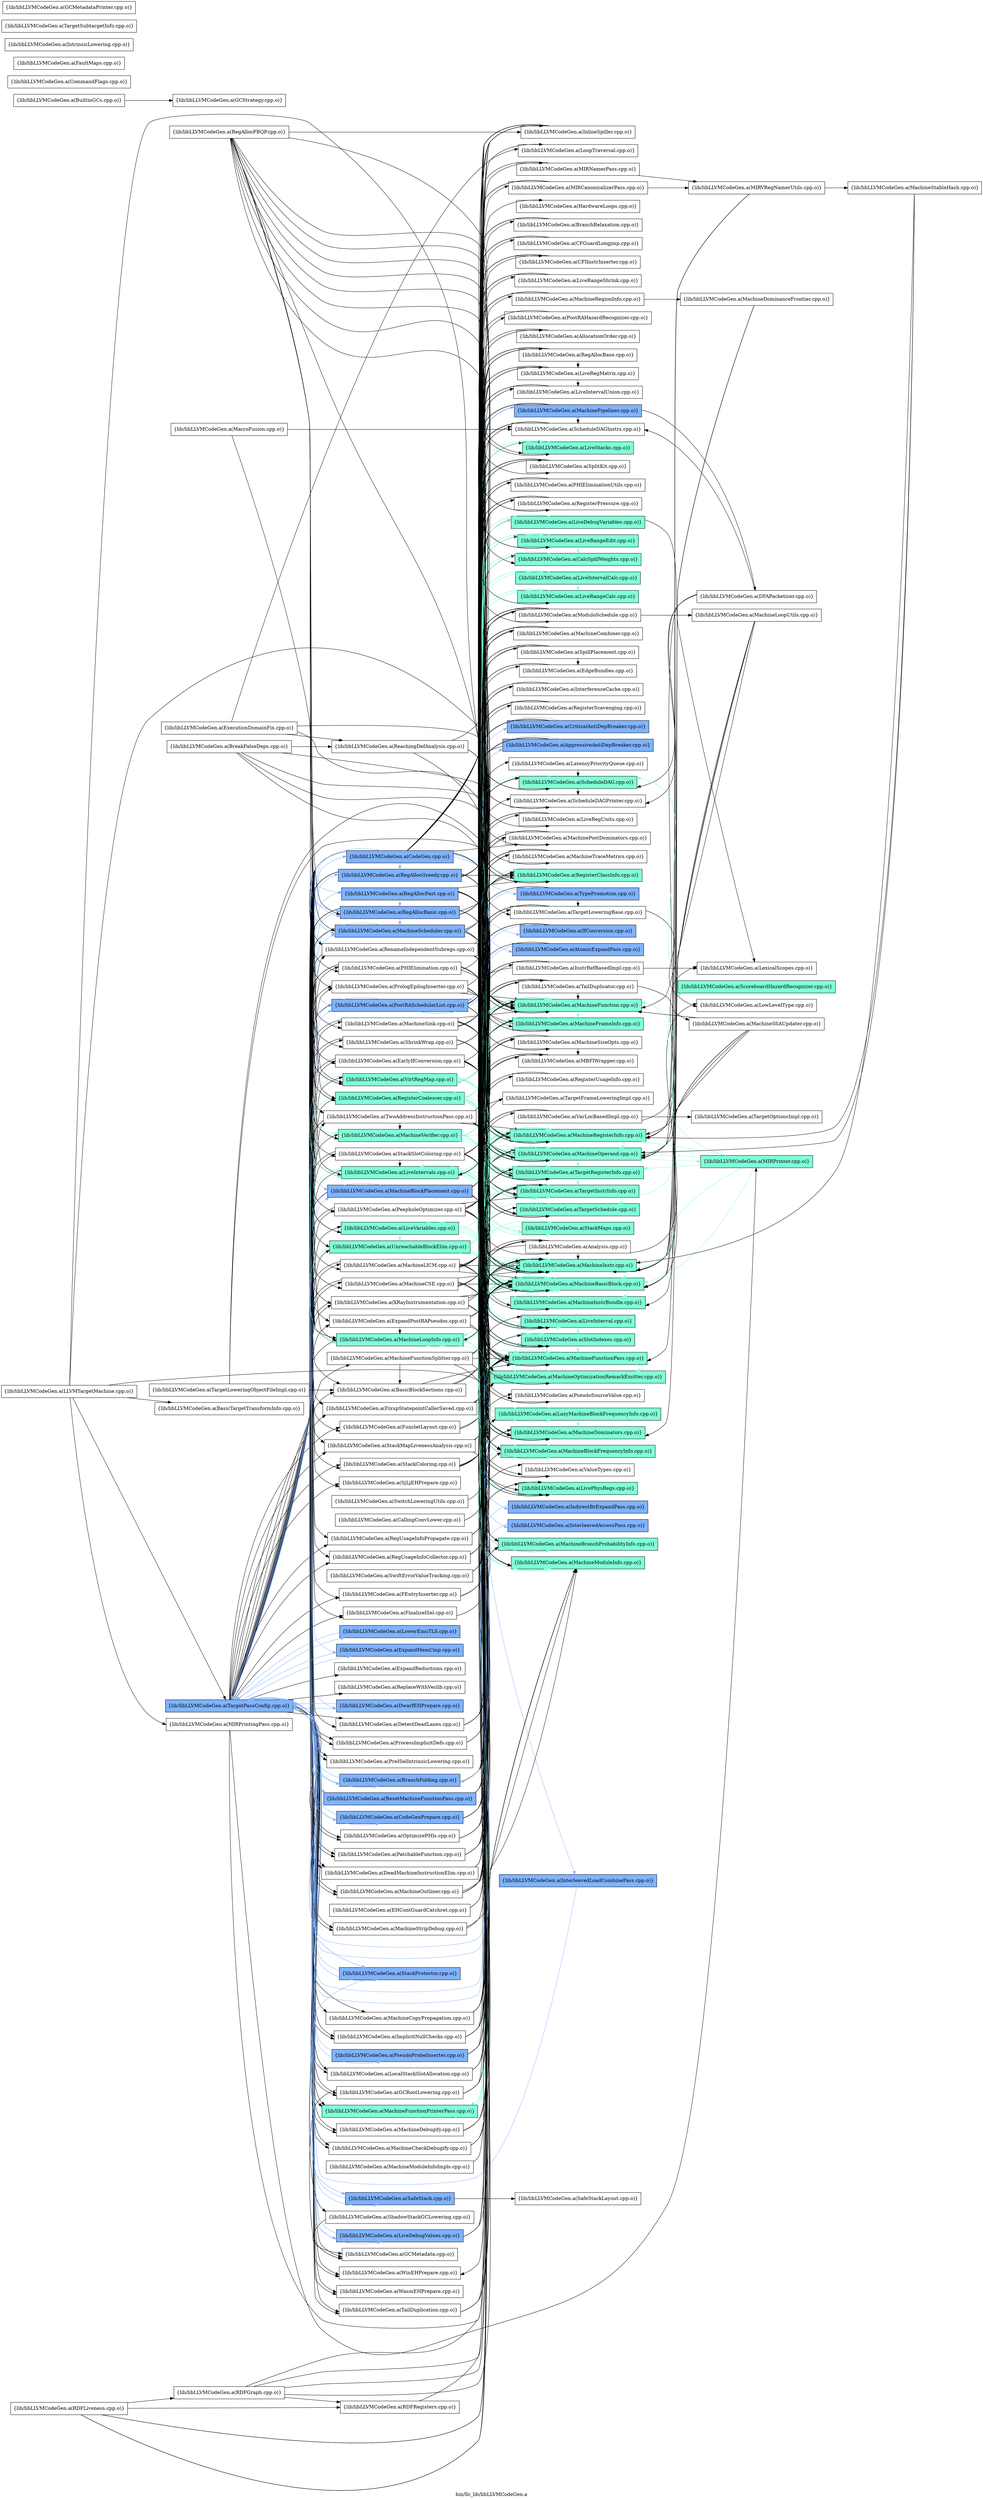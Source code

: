 digraph "bin/llc_lib/libLLVMCodeGen.a" {
	label="bin/llc_lib/libLLVMCodeGen.a";
	rankdir=LR;
	{ rank=same; Node0x5651132915f8;  }
	{ rank=same; Node0x565113280848; Node0x565113281a18; Node0x56511327f998; Node0x56511327f678; Node0x5651132898a8; Node0x5651132895d8; Node0x56511328a438; Node0x56511328a988; Node0x565113291008; Node0x565113291cd8; Node0x565113291468; Node0x565113292138; Node0x565113290978; Node0x56511328fca8; Node0x56511328fa78; Node0x56511328c3c8; Node0x56511328bc48; Node0x56511328dcc8; Node0x56511328d548; Node0x565113279a98; Node0x5651132780a8; Node0x5651132776f8; Node0x565113279cc8; Node0x56511327c5b8; Node0x56511327b668; Node0x565113279778; Node0x56511326c6b8; Node0x56511326ce38; Node0x56511326d5b8; Node0x56511326b628; Node0x565113282af8; Node0x565113283d68; Node0x5651132835e8; Node0x5651132909c8; Node0x56511328dae8; Node0x565113289998; Node0x565113290798; Node0x56511328fd48; Node0x565113292cc8; Node0x565113270538; Node0x5651132708f8; Node0x5651132728d8; Node0x565113278738; Node0x565113278e18; Node0x5651132905b8; Node0x565113291328; Node0x565113291738; Node0x56511327fc18; Node0x56511326c2f8; Node0x56511326c9d8; Node0x56511326e8c8; Node0x56511328aa78; Node0x565113292f48; Node0x56511328edf8; Node0x56511328e5d8; Node0x56511328e8a8; Node0x56511326c438; Node0x56511326b538; Node0x56511326e508; Node0x56511327eef8; Node0x56511327d5f8; Node0x56511327d968; Node0x56511327d1e8; Node0x56511326b268; Node0x56511326bb78; Node0x56511326ca78; Node0x565113273698; Node0x565113273dc8; Node0x565113272c48; Node0x565113274db8;  }
	{ rank=same; Node0x565113274c78; Node0x565113274f48; Node0x56511328ceb8; Node0x56511327a678; Node0x565113279ae8; Node0x565113282eb8; Node0x565113283c28; Node0x56511326d6f8; Node0x56511326f278; Node0x56511328dfe8; Node0x56511328ab18; Node0x565113276668; Node0x565113276d98; Node0x5651132755d8; Node0x565113275e48; Node0x5651132765c8; Node0x565113279d18; Node0x56511327c6f8; Node0x56511327d2d8; Node0x565113278918; Node0x56511326c578; Node0x5651132822d8; Node0x56511328f848; Node0x565113290298; Node0x56511328ca58; Node0x56511328d778; Node0x56511328f5c8; Node0x565113278968; Node0x565113291698; Node0x565113292d18; Node0x56511326d018; Node0x56511326c618; Node0x565113278dc8; Node0x565113279048; Node0x565113281ba8; Node0x56511328bba8; Node0x565113292fe8; Node0x56511326c938; Node0x56511326ba38; Node0x56511326d658; Node0x56511327fc68; Node0x565113283778; Node0x56511328f0c8; Node0x56511328fac8; Node0x565113274598; Node0x565113279138; Node0x565113278148; Node0x565113277a18; Node0x56511327e6d8; Node0x56511326d928; Node0x56511326e148; Node0x56511326f048; Node0x565113292368; Node0x565113293038; Node0x56511328a528; Node0x5651132717f8; Node0x5651132783c8; Node0x565113279f48; Node0x565113279c78; Node0x5651132928b8; Node0x56511326f778; Node0x56511327bed8; Node0x56511327b7a8; Node0x565113280e88; Node0x565113280a28; Node0x56511326b678; Node0x56511326b6c8; Node0x56511326bc68; Node0x56511328f1b8; Node0x56511326d248; Node0x56511326d8d8; Node0x56511326cc08; Node0x565113292598; Node0x56511326cca8; Node0x5651132915a8; Node0x565113291a08; Node0x565113275d58; Node0x565113274ef8; Node0x565113274688;  }
	{ rank=same; Node0x565113275b78; Node0x56511328be78; Node0x56511326bda8; Node0x56511328e498; Node0x565113291dc8; Node0x56511327a8a8; Node0x56511326bc18; Node0x5651132927c8; Node0x56511328c378; Node0x5651132912d8;  }
	{ rank=same; Node0x5651132915f8;  }
	{ rank=same; Node0x565113280848; Node0x565113281a18; Node0x56511327f998; Node0x56511327f678; Node0x5651132898a8; Node0x5651132895d8; Node0x56511328a438; Node0x56511328a988; Node0x565113291008; Node0x565113291cd8; Node0x565113291468; Node0x565113292138; Node0x565113290978; Node0x56511328fca8; Node0x56511328fa78; Node0x56511328c3c8; Node0x56511328bc48; Node0x56511328dcc8; Node0x56511328d548; Node0x565113279a98; Node0x5651132780a8; Node0x5651132776f8; Node0x565113279cc8; Node0x56511327c5b8; Node0x56511327b668; Node0x565113279778; Node0x56511326c6b8; Node0x56511326ce38; Node0x56511326d5b8; Node0x56511326b628; Node0x565113282af8; Node0x565113283d68; Node0x5651132835e8; Node0x5651132909c8; Node0x56511328dae8; Node0x565113289998; Node0x565113290798; Node0x56511328fd48; Node0x565113292cc8; Node0x565113270538; Node0x5651132708f8; Node0x5651132728d8; Node0x565113278738; Node0x565113278e18; Node0x5651132905b8; Node0x565113291328; Node0x565113291738; Node0x56511327fc18; Node0x56511326c2f8; Node0x56511326c9d8; Node0x56511326e8c8; Node0x56511328aa78; Node0x565113292f48; Node0x56511328edf8; Node0x56511328e5d8; Node0x56511328e8a8; Node0x56511326c438; Node0x56511326b538; Node0x56511326e508; Node0x56511327eef8; Node0x56511327d5f8; Node0x56511327d968; Node0x56511327d1e8; Node0x56511326b268; Node0x56511326bb78; Node0x56511326ca78; Node0x565113273698; Node0x565113273dc8; Node0x565113272c48; Node0x565113274db8;  }
	{ rank=same; Node0x565113274c78; Node0x565113274f48; Node0x56511328ceb8; Node0x56511327a678; Node0x565113279ae8; Node0x565113282eb8; Node0x565113283c28; Node0x56511326d6f8; Node0x56511326f278; Node0x56511328dfe8; Node0x56511328ab18; Node0x565113276668; Node0x565113276d98; Node0x5651132755d8; Node0x565113275e48; Node0x5651132765c8; Node0x565113279d18; Node0x56511327c6f8; Node0x56511327d2d8; Node0x565113278918; Node0x56511326c578; Node0x5651132822d8; Node0x56511328f848; Node0x565113290298; Node0x56511328ca58; Node0x56511328d778; Node0x56511328f5c8; Node0x565113278968; Node0x565113291698; Node0x565113292d18; Node0x56511326d018; Node0x56511326c618; Node0x565113278dc8; Node0x565113279048; Node0x565113281ba8; Node0x56511328bba8; Node0x565113292fe8; Node0x56511326c938; Node0x56511326ba38; Node0x56511326d658; Node0x56511327fc68; Node0x565113283778; Node0x56511328f0c8; Node0x56511328fac8; Node0x565113274598; Node0x565113279138; Node0x565113278148; Node0x565113277a18; Node0x56511327e6d8; Node0x56511326d928; Node0x56511326e148; Node0x56511326f048; Node0x565113292368; Node0x565113293038; Node0x56511328a528; Node0x5651132717f8; Node0x5651132783c8; Node0x565113279f48; Node0x565113279c78; Node0x5651132928b8; Node0x56511326f778; Node0x56511327bed8; Node0x56511327b7a8; Node0x565113280e88; Node0x565113280a28; Node0x56511326b678; Node0x56511326b6c8; Node0x56511326bc68; Node0x56511328f1b8; Node0x56511326d248; Node0x56511326d8d8; Node0x56511326cc08; Node0x565113292598; Node0x56511326cca8; Node0x5651132915a8; Node0x565113291a08; Node0x565113275d58; Node0x565113274ef8; Node0x565113274688;  }
	{ rank=same; Node0x565113275b78; Node0x56511328be78; Node0x56511326bda8; Node0x56511328e498; Node0x565113291dc8; Node0x56511327a8a8; Node0x56511326bc18; Node0x5651132927c8; Node0x56511328c378; Node0x5651132912d8;  }

	Node0x5651132915f8 [shape=record,shape=box,group=2,style=filled,fillcolor="0.600000 0.5 1",label="{lib/libLLVMCodeGen.a(TargetPassConfig.cpp.o)}"];
	Node0x5651132915f8 -> Node0x565113280848;
	Node0x5651132915f8 -> Node0x565113281a18[color="0.600000 0.5 1"];
	Node0x5651132915f8 -> Node0x56511327f998[color="0.600000 0.5 1"];
	Node0x5651132915f8 -> Node0x56511327f678;
	Node0x5651132915f8 -> Node0x5651132898a8[color="0.600000 0.5 1"];
	Node0x5651132915f8 -> Node0x5651132895d8;
	Node0x5651132915f8 -> Node0x56511328a438[color="0.600000 0.5 1"];
	Node0x5651132915f8 -> Node0x56511328a988[color="0.600000 0.5 1"];
	Node0x5651132915f8 -> Node0x565113291008;
	Node0x5651132915f8 -> Node0x565113291cd8;
	Node0x5651132915f8 -> Node0x565113291468[color="0.600000 0.5 1"];
	Node0x5651132915f8 -> Node0x565113292138;
	Node0x5651132915f8 -> Node0x565113290978[color="0.600000 0.5 1"];
	Node0x5651132915f8 -> Node0x56511328fca8;
	Node0x5651132915f8 -> Node0x56511328fa78;
	Node0x5651132915f8 -> Node0x56511328c3c8;
	Node0x5651132915f8 -> Node0x56511328bc48;
	Node0x5651132915f8 -> Node0x56511328dcc8;
	Node0x5651132915f8 -> Node0x56511328d548;
	Node0x5651132915f8 -> Node0x565113279a98;
	Node0x5651132915f8 -> Node0x5651132780a8;
	Node0x5651132915f8 -> Node0x5651132776f8;
	Node0x5651132915f8 -> Node0x565113279cc8;
	Node0x5651132915f8 -> Node0x56511327c5b8;
	Node0x5651132915f8 -> Node0x56511327b668;
	Node0x5651132915f8 -> Node0x565113279778[color="0.600000 0.5 1"];
	Node0x5651132915f8 -> Node0x56511326c6b8;
	Node0x5651132915f8 -> Node0x56511326ce38;
	Node0x5651132915f8 -> Node0x56511326d5b8;
	Node0x5651132915f8 -> Node0x56511326b628;
	Node0x5651132915f8 -> Node0x565113282af8;
	Node0x5651132915f8 -> Node0x565113283d68;
	Node0x5651132915f8 -> Node0x5651132835e8;
	Node0x5651132915f8 -> Node0x5651132909c8;
	Node0x5651132915f8 -> Node0x56511328dae8[color="0.600000 0.5 1"];
	Node0x5651132915f8 -> Node0x565113289998;
	Node0x5651132915f8 -> Node0x565113290798;
	Node0x5651132915f8 -> Node0x56511328fd48;
	Node0x5651132915f8 -> Node0x565113292cc8;
	Node0x5651132915f8 -> Node0x565113270538;
	Node0x5651132915f8 -> Node0x5651132708f8;
	Node0x5651132915f8 -> Node0x5651132728d8;
	Node0x5651132915f8 -> Node0x565113278738[color="0.600000 0.5 1"];
	Node0x5651132915f8 -> Node0x565113278e18;
	Node0x5651132915f8 -> Node0x5651132905b8;
	Node0x5651132915f8 -> Node0x565113291328;
	Node0x5651132915f8 -> Node0x565113291738[color="0.600000 0.5 1"];
	Node0x5651132915f8 -> Node0x56511327fc18[color="0.600000 0.5 1"];
	Node0x5651132915f8 -> Node0x56511326c2f8[color="0.600000 0.5 1"];
	Node0x5651132915f8 -> Node0x56511326c9d8[color="0.600000 0.5 1"];
	Node0x5651132915f8 -> Node0x56511326e8c8;
	Node0x5651132915f8 -> Node0x56511328aa78;
	Node0x5651132915f8 -> Node0x565113292f48;
	Node0x5651132915f8 -> Node0x56511328edf8;
	Node0x5651132915f8 -> Node0x56511328e5d8;
	Node0x5651132915f8 -> Node0x56511328e8a8[color="0.600000 0.5 1"];
	Node0x5651132915f8 -> Node0x56511326c438;
	Node0x5651132915f8 -> Node0x56511326b538;
	Node0x5651132915f8 -> Node0x56511326e508;
	Node0x5651132915f8 -> Node0x56511327eef8;
	Node0x5651132915f8 -> Node0x56511327d5f8[color="0.600000 0.5 1"];
	Node0x5651132915f8 -> Node0x56511327d968;
	Node0x5651132915f8 -> Node0x56511327d1e8;
	Node0x5651132915f8 -> Node0x56511326b268;
	Node0x5651132915f8 -> Node0x56511326bb78;
	Node0x5651132915f8 -> Node0x56511326ca78;
	Node0x5651132915f8 -> Node0x565113273698;
	Node0x5651132915f8 -> Node0x565113273dc8;
	Node0x5651132915f8 -> Node0x565113272c48;
	Node0x5651132915f8 -> Node0x565113274db8[color="0.600000 0.5 1"];
	Node0x56511326c5c8 [shape=record,shape=box,group=0,label="{lib/libLLVMCodeGen.a(BuiltinGCs.cpp.o)}"];
	Node0x56511326c5c8 -> Node0x565113278828;
	Node0x5651132898a8 [shape=record,shape=box,group=2,style=filled,fillcolor="0.600000 0.5 1",label="{lib/libLLVMCodeGen.a(CodeGen.cpp.o)}"];
	Node0x5651132898a8 -> Node0x5651132915f8[color="0.600000 0.5 1"];
	Node0x5651132898a8 -> Node0x565113283c28[color="0.600000 0.5 1"];
	Node0x5651132898a8 -> Node0x56511326d6f8[color="0.600000 0.5 1"];
	Node0x5651132898a8 -> Node0x56511326f278;
	Node0x5651132898a8 -> Node0x56511328dfe8;
	Node0x5651132898a8 -> Node0x5651132895d8;
	Node0x5651132898a8 -> Node0x56511328a438[color="0.600000 0.5 1"];
	Node0x5651132898a8 -> Node0x56511328ab18;
	Node0x5651132898a8 -> Node0x56511328a988[color="0.600000 0.5 1"];
	Node0x5651132898a8 -> Node0x565113291008;
	Node0x5651132898a8 -> Node0x565113291cd8;
	Node0x5651132898a8 -> Node0x565113291468[color="0.600000 0.5 1"];
	Node0x5651132898a8 -> Node0x565113292138;
	Node0x5651132898a8 -> Node0x565113290978[color="0.600000 0.5 1"];
	Node0x5651132898a8 -> Node0x56511328fca8;
	Node0x5651132898a8 -> Node0x56511328c3c8;
	Node0x5651132898a8 -> Node0x56511328bc48;
	Node0x5651132898a8 -> Node0x56511328dcc8;
	Node0x5651132898a8 -> Node0x56511328d548;
	Node0x5651132898a8 -> Node0x565113279a98;
	Node0x5651132898a8 -> Node0x5651132780a8;
	Node0x5651132898a8 -> Node0x565113276668;
	Node0x5651132898a8 -> Node0x565113276d98[color="0.600000 0.5 1"];
	Node0x5651132898a8 -> Node0x5651132776f8;
	Node0x5651132898a8 -> Node0x5651132755d8[color="0.600000 0.5 1"];
	Node0x5651132898a8 -> Node0x565113275e48[color="0.600000 0.5 1"];
	Node0x5651132898a8 -> Node0x5651132765c8[color="0.600000 0.5 1"];
	Node0x5651132898a8 -> Node0x565113279d18;
	Node0x5651132898a8 -> Node0x565113279cc8;
	Node0x5651132898a8 -> Node0x56511327c6f8;
	Node0x5651132898a8 -> Node0x56511327d2d8;
	Node0x5651132898a8 -> Node0x56511327c5b8;
	Node0x5651132898a8 -> Node0x56511327b668;
	Node0x5651132898a8 -> Node0x565113279ae8;
	Node0x5651132898a8 -> Node0x565113279778[color="0.600000 0.5 1"];
	Node0x5651132898a8 -> Node0x565113278918;
	Node0x5651132898a8 -> Node0x56511326c6b8;
	Node0x5651132898a8 -> Node0x56511326ce38;
	Node0x5651132898a8 -> Node0x56511326d5b8;
	Node0x5651132898a8 -> Node0x56511326b628;
	Node0x5651132898a8 -> Node0x56511326c578;
	Node0x5651132898a8 -> Node0x565113282af8;
	Node0x5651132898a8 -> Node0x5651132822d8;
	Node0x5651132898a8 -> Node0x565113283d68;
	Node0x5651132898a8 -> Node0x5651132835e8;
	Node0x5651132898a8 -> Node0x565113282eb8;
	Node0x5651132898a8 -> Node0x56511328f848;
	Node0x5651132898a8 -> Node0x5651132909c8;
	Node0x5651132898a8 -> Node0x565113290298[color="0.600000 0.5 1"];
	Node0x5651132898a8 -> Node0x56511328ca58;
	Node0x5651132898a8 -> Node0x56511328d778;
	Node0x5651132898a8 -> Node0x56511328dae8[color="0.600000 0.5 1"];
	Node0x5651132898a8 -> Node0x565113289998;
	Node0x5651132898a8 -> Node0x565113290798;
	Node0x5651132898a8 -> Node0x56511328fd48;
	Node0x5651132898a8 -> Node0x56511328f5c8;
	Node0x5651132898a8 -> Node0x565113292cc8;
	Node0x5651132898a8 -> Node0x565113270538;
	Node0x5651132898a8 -> Node0x5651132708f8;
	Node0x5651132898a8 -> Node0x5651132728d8;
	Node0x5651132898a8 -> Node0x565113278968;
	Node0x5651132898a8 -> Node0x565113278738[color="0.600000 0.5 1"];
	Node0x5651132898a8 -> Node0x565113278e18;
	Node0x5651132898a8 -> Node0x5651132905b8;
	Node0x5651132898a8 -> Node0x565113291328;
	Node0x5651132898a8 -> Node0x56511327fc18[color="0.600000 0.5 1"];
	Node0x5651132898a8 -> Node0x56511326c2f8[color="0.600000 0.5 1"];
	Node0x5651132898a8 -> Node0x56511326c9d8[color="0.600000 0.5 1"];
	Node0x5651132898a8 -> Node0x56511326e8c8;
	Node0x5651132898a8 -> Node0x56511328aa78;
	Node0x5651132898a8 -> Node0x565113291698;
	Node0x5651132898a8 -> Node0x565113292d18;
	Node0x5651132898a8 -> Node0x565113292f48;
	Node0x5651132898a8 -> Node0x56511328edf8;
	Node0x5651132898a8 -> Node0x56511328e8a8[color="0.600000 0.5 1"];
	Node0x5651132898a8 -> Node0x56511326c438;
	Node0x5651132898a8 -> Node0x56511326b538;
	Node0x5651132898a8 -> Node0x56511326d018;
	Node0x5651132898a8 -> Node0x56511326e508;
	Node0x5651132898a8 -> Node0x56511327eef8;
	Node0x5651132898a8 -> Node0x56511327d5f8[color="0.600000 0.5 1"];
	Node0x5651132898a8 -> Node0x56511327d968;
	Node0x5651132898a8 -> Node0x56511327d1e8;
	Node0x5651132898a8 -> Node0x56511326b268;
	Node0x5651132898a8 -> Node0x56511326bb78;
	Node0x5651132898a8 -> Node0x56511326ca78;
	Node0x5651132898a8 -> Node0x565113273698;
	Node0x5651132898a8 -> Node0x565113273dc8;
	Node0x5651132898a8 -> Node0x565113272c48;
	Node0x5651132898a8 -> Node0x565113274db8[color="0.600000 0.5 1"];
	Node0x56511328b108 [shape=record,shape=box,group=0,label="{lib/libLLVMCodeGen.a(CommandFlags.cpp.o)}"];
	Node0x56511328fa78 [shape=record,shape=box,group=0,label="{lib/libLLVMCodeGen.a(ExpandReductions.cpp.o)}"];
	Node0x5651132780a8 [shape=record,shape=box,group=0,label="{lib/libLLVMCodeGen.a(GCRootLowering.cpp.o)}"];
	Node0x5651132780a8 -> Node0x565113279a98;
	Node0x5651132780a8 -> Node0x56511327a678;
	Node0x5651132780a8 -> Node0x565113274c78;
	Node0x5651132780a8 -> Node0x565113274f48;
	Node0x5651132780a8 -> Node0x565113281ba8;
	Node0x565113276668 [shape=record,shape=box,group=0,label="{lib/libLLVMCodeGen.a(HardwareLoops.cpp.o)}"];
	Node0x565113282eb8 [shape=record,shape=box,group=1,style=filled,fillcolor="0.450000 0.5 1",label="{lib/libLLVMCodeGen.a(MachineModuleInfo.cpp.o)}"];
	Node0x565113282eb8 -> Node0x565113274c78[color="0.450000 0.5 1"];
	Node0x565113291648 [shape=record,shape=box,group=0,label="{lib/libLLVMCodeGen.a(MIRPrintingPass.cpp.o)}"];
	Node0x565113291648 -> Node0x565113274f48;
	Node0x565113291648 -> Node0x5651132927c8;
	Node0x56511327fc18 [shape=record,shape=box,group=2,style=filled,fillcolor="0.600000 0.5 1",label="{lib/libLLVMCodeGen.a(RegAllocBasic.cpp.o)}"];
	Node0x56511327fc18 -> Node0x565113279d18;
	Node0x56511327fc18 -> Node0x565113279cc8;
	Node0x56511327fc18 -> Node0x56511327bed8;
	Node0x56511327fc18 -> Node0x56511327b7a8;
	Node0x56511327fc18 -> Node0x56511327d2d8;
	Node0x56511327fc18 -> Node0x565113279ae8;
	Node0x56511327fc18 -> Node0x56511326c578;
	Node0x56511327fc18 -> Node0x565113274f48;
	Node0x56511327fc18 -> Node0x5651132835e8;
	Node0x56511327fc18 -> Node0x56511328dae8[color="0.600000 0.5 1"];
	Node0x56511327fc18 -> Node0x565113280e88;
	Node0x56511327fc18 -> Node0x565113280a28;
	Node0x56511327fc18 -> Node0x56511326b678;
	Node0x56511327fc18 -> Node0x56511326b6c8;
	Node0x56511327fc18 -> Node0x56511326bc68;
	Node0x56511327fc18 -> Node0x56511326e148;
	Node0x56511327fc18 -> Node0x56511326e8c8;
	Node0x56511327fc18 -> Node0x56511326d018;
	Node0x56511327fc18 -> Node0x56511326ca78;
	Node0x56511326c2f8 [shape=record,shape=box,group=2,style=filled,fillcolor="0.600000 0.5 1",label="{lib/libLLVMCodeGen.a(RegAllocFast.cpp.o)}"];
	Node0x56511326c2f8 -> Node0x56511327a678;
	Node0x56511326c2f8 -> Node0x565113274598;
	Node0x56511326c2f8 -> Node0x565113274c78;
	Node0x56511326c2f8 -> Node0x565113274f48;
	Node0x56511326c2f8 -> Node0x565113281ba8;
	Node0x56511326c2f8 -> Node0x56511328f0c8;
	Node0x56511326c2f8 -> Node0x56511328ceb8;
	Node0x56511326c2f8 -> Node0x56511327fc18[color="0.600000 0.5 1"];
	Node0x56511326c2f8 -> Node0x56511326e148;
	Node0x56511326c9d8 [shape=record,shape=box,group=2,style=filled,fillcolor="0.600000 0.5 1",label="{lib/libLLVMCodeGen.a(RegAllocGreedy.cpp.o)}"];
	Node0x56511326c9d8 -> Node0x56511328f1b8;
	Node0x56511326c9d8 -> Node0x565113279d18;
	Node0x56511326c9d8 -> Node0x565113279cc8;
	Node0x56511326c9d8 -> Node0x565113279138;
	Node0x56511326c9d8 -> Node0x56511327bed8;
	Node0x56511326c9d8 -> Node0x56511327b7a8;
	Node0x56511326c9d8 -> Node0x56511327d2d8;
	Node0x56511326c9d8 -> Node0x56511327a678;
	Node0x56511326c9d8 -> Node0x565113279ae8;
	Node0x56511326c9d8 -> Node0x56511326c578;
	Node0x56511326c9d8 -> Node0x565113274f48;
	Node0x56511326c9d8 -> Node0x565113281ba8;
	Node0x56511326c9d8 -> Node0x5651132835e8;
	Node0x56511326c9d8 -> Node0x56511328f848;
	Node0x56511326c9d8 -> Node0x56511328dae8[color="0.600000 0.5 1"];
	Node0x56511326c9d8 -> Node0x56511328fd48;
	Node0x56511326c9d8 -> Node0x56511327fc18[color="0.600000 0.5 1"];
	Node0x56511326c9d8 -> Node0x565113280e88;
	Node0x56511326c9d8 -> Node0x565113280a28;
	Node0x56511326c9d8 -> Node0x56511326b678;
	Node0x56511326c9d8 -> Node0x56511326b6c8;
	Node0x56511326c9d8 -> Node0x56511326bc68;
	Node0x56511326c9d8 -> Node0x56511326d248;
	Node0x56511326c9d8 -> Node0x56511326e148;
	Node0x56511326c9d8 -> Node0x56511326e8c8;
	Node0x56511326c9d8 -> Node0x56511326d018;
	Node0x56511326c9d8 -> Node0x56511326d8d8;
	Node0x56511326c9d8 -> Node0x56511326cc08;
	Node0x56511326c9d8 -> Node0x56511326ca78;
	Node0x56511326d9c8 [shape=record,shape=box,group=0,label="{lib/libLLVMCodeGen.a(RegAllocPBQP.cpp.o)}"];
	Node0x56511326d9c8 -> Node0x56511327fc68;
	Node0x56511326d9c8 -> Node0x565113279cc8;
	Node0x56511326d9c8 -> Node0x565113279138;
	Node0x56511326d9c8 -> Node0x56511327d2d8;
	Node0x56511326d9c8 -> Node0x565113279ae8;
	Node0x56511326d9c8 -> Node0x56511326c578;
	Node0x56511326d9c8 -> Node0x565113274f48;
	Node0x56511326d9c8 -> Node0x565113281ba8;
	Node0x56511326d9c8 -> Node0x5651132835e8;
	Node0x56511326d9c8 -> Node0x56511328ceb8;
	Node0x56511326d9c8 -> Node0x56511327fc18;
	Node0x56511326d9c8 -> Node0x565113280a28;
	Node0x56511326d9c8 -> Node0x56511326b678;
	Node0x56511326d9c8 -> Node0x56511326e8c8;
	Node0x56511326d9c8 -> Node0x56511326d018;
	Node0x56511326d9c8 -> Node0x56511326ca78;
	Node0x56511326f778 [shape=record,shape=box,group=0,label="{lib/libLLVMCodeGen.a(RegisterScavenging.cpp.o)}"];
	Node0x56511326f778 -> Node0x56511327fc68;
	Node0x56511326f778 -> Node0x56511327a678;
	Node0x56511326f778 -> Node0x565113274f48;
	Node0x56511326f778 -> Node0x565113281ba8;
	Node0x56511326f778 -> Node0x56511328ceb8;
	Node0x56511326f778 -> Node0x56511328a528;
	Node0x56511328e5d8 [shape=record,shape=box,group=0,label="{lib/libLLVMCodeGen.a(ReplaceWithVeclib.cpp.o)}"];
	Node0x56511326bb78 [shape=record,shape=box,group=1,style=filled,fillcolor="0.450000 0.5 1",label="{lib/libLLVMCodeGen.a(UnreachableBlockElim.cpp.o)}"];
	Node0x56511326bb78 -> Node0x56511327a678[color="0.450000 0.5 1"];
	Node0x56511326bb78 -> Node0x56511326c578[color="0.450000 0.5 1"];
	Node0x56511326bb78 -> Node0x565113274c78[color="0.450000 0.5 1"];
	Node0x56511326bb78 -> Node0x565113274f48[color="0.450000 0.5 1"];
	Node0x56511326bb78 -> Node0x565113281ba8[color="0.450000 0.5 1"];
	Node0x56511326bb78 -> Node0x5651132835e8[color="0.450000 0.5 1"];
	Node0x56511326bb78 -> Node0x56511328f0c8[color="0.450000 0.5 1"];
	Node0x56511326bb78 -> Node0x56511328ceb8[color="0.450000 0.5 1"];
	Node0x56511328c698 [shape=record,shape=box,group=0,label="{lib/libLLVMCodeGen.a(FaultMaps.cpp.o)}"];
	Node0x565113274c78 [shape=record,shape=box,group=1,style=filled,fillcolor="0.450000 0.5 1",label="{lib/libLLVMCodeGen.a(MachineFunction.cpp.o)}"];
	Node0x565113274c78 -> Node0x56511327fc68[color="0.450000 0.5 1"];
	Node0x565113274c78 -> Node0x56511327a678[color="0.450000 0.5 1"];
	Node0x565113274c78 -> Node0x565113274598[color="0.450000 0.5 1"];
	Node0x565113274c78 -> Node0x565113281ba8[color="0.450000 0.5 1"];
	Node0x565113274c78 -> Node0x565113282eb8[color="0.450000 0.5 1"];
	Node0x565113274c78 -> Node0x56511328f0c8[color="0.450000 0.5 1"];
	Node0x565113274c78 -> Node0x56511328ceb8[color="0.450000 0.5 1"];
	Node0x565113274c78 -> Node0x565113291a08;
	Node0x565113274c78 -> Node0x565113273dc8;
	Node0x565113274f48 [shape=record,shape=box,group=1,style=filled,fillcolor="0.450000 0.5 1",label="{lib/libLLVMCodeGen.a(MachineFunctionPass.cpp.o)}"];
	Node0x565113274f48 -> Node0x565113282af8[color="0.450000 0.5 1"];
	Node0x565113274f48 -> Node0x565113282eb8[color="0.450000 0.5 1"];
	Node0x565113274f48 -> Node0x56511328f848[color="0.450000 0.5 1"];
	Node0x565113281ba8 [shape=record,shape=box,group=1,style=filled,fillcolor="0.450000 0.5 1",label="{lib/libLLVMCodeGen.a(MachineInstr.cpp.o)}"];
	Node0x565113281ba8 -> Node0x56511327fc68[color="0.450000 0.5 1"];
	Node0x565113281ba8 -> Node0x56511327a678[color="0.450000 0.5 1"];
	Node0x565113281ba8 -> Node0x565113274c78[color="0.450000 0.5 1"];
	Node0x565113281ba8 -> Node0x56511328f0c8[color="0.450000 0.5 1"];
	Node0x565113281ba8 -> Node0x56511328ceb8[color="0.450000 0.5 1"];
	Node0x565113281ba8 -> Node0x56511327e6d8[color="0.450000 0.5 1"];
	Node0x56511327bc58 [shape=record,shape=box,group=0,label="{lib/libLLVMCodeGen.a(MachineModuleInfoImpls.cpp.o)}"];
	Node0x56511327bc58 -> Node0x565113282eb8;
	Node0x56511327e6d8 [shape=record,shape=box,group=1,style=filled,fillcolor="0.450000 0.5 1",label="{lib/libLLVMCodeGen.a(StackMaps.cpp.o)}"];
	Node0x56511327e6d8 -> Node0x56511327fc68[color="0.450000 0.5 1"];
	Node0x56511327e6d8 -> Node0x565113274c78[color="0.450000 0.5 1"];
	Node0x56511327e6d8 -> Node0x565113281ba8[color="0.450000 0.5 1"];
	Node0x56511327a678 [shape=record,shape=box,group=1,style=filled,fillcolor="0.450000 0.5 1",label="{lib/libLLVMCodeGen.a(MachineBasicBlock.cpp.o)}"];
	Node0x56511327a678 -> Node0x56511327fc68[color="0.450000 0.5 1"];
	Node0x56511327a678 -> Node0x565113279cc8[color="0.450000 0.5 1"];
	Node0x56511327a678 -> Node0x565113279138[color="0.450000 0.5 1"];
	Node0x56511327a678 -> Node0x565113278dc8[color="0.450000 0.5 1"];
	Node0x56511327a678 -> Node0x56511327c5b8[color="0.450000 0.5 1"];
	Node0x56511327a678 -> Node0x56511326c578[color="0.450000 0.5 1"];
	Node0x56511327a678 -> Node0x565113274c78[color="0.450000 0.5 1"];
	Node0x56511327a678 -> Node0x5651132822d8[color="0.450000 0.5 1"];
	Node0x56511327a678 -> Node0x565113281ba8[color="0.450000 0.5 1"];
	Node0x56511327a678 -> Node0x5651132835e8[color="0.450000 0.5 1"];
	Node0x56511327a678 -> Node0x56511328ceb8[color="0.450000 0.5 1"];
	Node0x56511327a678 -> Node0x56511326d018[color="0.450000 0.5 1"];
	Node0x56511328ceb8 [shape=record,shape=box,group=1,style=filled,fillcolor="0.450000 0.5 1",label="{lib/libLLVMCodeGen.a(MachineRegisterInfo.cpp.o)}"];
	Node0x56511328ceb8 -> Node0x56511327fc68[color="0.450000 0.5 1"];
	Node0x56511328ceb8 -> Node0x56511327a678[color="0.450000 0.5 1"];
	Node0x56511328ceb8 -> Node0x565113274c78[color="0.450000 0.5 1"];
	Node0x56511328ceb8 -> Node0x565113281ba8[color="0.450000 0.5 1"];
	Node0x56511328ceb8 -> Node0x56511328f0c8[color="0.450000 0.5 1"];
	Node0x56511327fc68 [shape=record,shape=box,group=1,style=filled,fillcolor="0.450000 0.5 1",label="{lib/libLLVMCodeGen.a(TargetRegisterInfo.cpp.o)}"];
	Node0x56511327fc68 -> Node0x56511328ceb8[color="0.450000 0.5 1"];
	Node0x56511327fc68 -> Node0x56511326c938[color="0.450000 0.5 1"];
	Node0x56511327bed8 [shape=record,shape=box,group=0,label="{lib/libLLVMCodeGen.a(LiveRegMatrix.cpp.o)}"];
	Node0x56511327bed8 -> Node0x565113279cc8;
	Node0x56511327bed8 -> Node0x565113279138;
	Node0x56511327bed8 -> Node0x56511327b7a8;
	Node0x56511327bed8 -> Node0x565113274f48;
	Node0x56511327bed8 -> Node0x56511326ca78;
	Node0x56511328f0c8 [shape=record,shape=box,group=1,style=filled,fillcolor="0.450000 0.5 1",label="{lib/libLLVMCodeGen.a(MachineOperand.cpp.o)}"];
	Node0x56511328f0c8 -> Node0x56511327fc68[color="0.450000 0.5 1"];
	Node0x56511328f0c8 -> Node0x56511327a678[color="0.450000 0.5 1"];
	Node0x56511328f0c8 -> Node0x565113274c78[color="0.450000 0.5 1"];
	Node0x56511328f0c8 -> Node0x56511328ceb8[color="0.450000 0.5 1"];
	Node0x56511328f0c8 -> Node0x5651132927c8[color="0.450000 0.5 1"];
	Node0x56511328f0c8 -> Node0x565113291a08;
	Node0x56511326f548 [shape=record,shape=box,group=0,label="{lib/libLLVMCodeGen.a(CallingConvLower.cpp.o)}"];
	Node0x56511326f548 -> Node0x565113274598;
	Node0x56511326f548 -> Node0x565113274c78;
	Node0x56511327e048 [shape=record,shape=box,group=0,label="{lib/libLLVMCodeGen.a(IntrinsicLowering.cpp.o)}"];
	Node0x565113274598 [shape=record,shape=box,group=1,style=filled,fillcolor="0.450000 0.5 1",label="{lib/libLLVMCodeGen.a(MachineFrameInfo.cpp.o)}"];
	Node0x565113274598 -> Node0x56511328ceb8[color="0.450000 0.5 1"];
	Node0x56511326ba38 [shape=record,shape=box,group=0,label="{lib/libLLVMCodeGen.a(TargetLoweringBase.cpp.o)}"];
	Node0x56511326ba38 -> Node0x56511326c618;
	Node0x56511326ba38 -> Node0x56511327a8a8;
	Node0x56511326ba38 -> Node0x56511327a678;
	Node0x56511326ba38 -> Node0x565113274c78;
	Node0x56511326ba38 -> Node0x565113281ba8;
	Node0x56511326ba38 -> Node0x56511328f0c8;
	Node0x56511326ba38 -> Node0x56511328ceb8;
	Node0x56511326ba38 -> Node0x56511326d658;
	Node0x56511326d658 [shape=record,shape=box,group=0,label="{lib/libLLVMCodeGen.a(ValueTypes.cpp.o)}"];
	Node0x565113278dc8 [shape=record,shape=box,group=1,style=filled,fillcolor="0.450000 0.5 1",label="{lib/libLLVMCodeGen.a(LivePhysRegs.cpp.o)}"];
	Node0x565113278dc8 -> Node0x56511327fc68[color="0.450000 0.5 1"];
	Node0x565113278dc8 -> Node0x56511327a678[color="0.450000 0.5 1"];
	Node0x565113278dc8 -> Node0x565113281ba8[color="0.450000 0.5 1"];
	Node0x565113278dc8 -> Node0x56511328ceb8[color="0.450000 0.5 1"];
	Node0x56511327c5b8 [shape=record,shape=box,group=1,style=filled,fillcolor="0.450000 0.5 1",label="{lib/libLLVMCodeGen.a(LiveVariables.cpp.o)}"];
	Node0x56511327c5b8 -> Node0x56511327a678[color="0.450000 0.5 1"];
	Node0x56511327c5b8 -> Node0x565113274f48[color="0.450000 0.5 1"];
	Node0x56511327c5b8 -> Node0x565113281ba8[color="0.450000 0.5 1"];
	Node0x56511327c5b8 -> Node0x56511328ceb8[color="0.450000 0.5 1"];
	Node0x56511327c5b8 -> Node0x56511326bb78[color="0.450000 0.5 1"];
	Node0x56511326c578 [shape=record,shape=box,group=1,style=filled,fillcolor="0.450000 0.5 1",label="{lib/libLLVMCodeGen.a(MachineDominators.cpp.o)}"];
	Node0x56511326c578 -> Node0x56511327a678[color="0.450000 0.5 1"];
	Node0x56511326c578 -> Node0x565113274f48[color="0.450000 0.5 1"];
	Node0x56511326c938 [shape=record,shape=box,group=1,style=filled,fillcolor="0.450000 0.5 1",label="{lib/libLLVMCodeGen.a(TargetInstrInfo.cpp.o)}"];
	Node0x56511326c938 -> Node0x565113283778[color="0.450000 0.5 1"];
	Node0x56511326c938 -> Node0x56511327a678[color="0.450000 0.5 1"];
	Node0x56511326c938 -> Node0x565113274c78[color="0.450000 0.5 1"];
	Node0x56511326c938 -> Node0x565113281ba8[color="0.450000 0.5 1"];
	Node0x56511326c938 -> Node0x56511328f0c8[color="0.450000 0.5 1"];
	Node0x56511326c938 -> Node0x56511328ceb8[color="0.450000 0.5 1"];
	Node0x56511326c938 -> Node0x56511327e6d8[color="0.450000 0.5 1"];
	Node0x56511326c938 -> Node0x56511326bc18[color="0.450000 0.5 1"];
	Node0x5651132912d8 [shape=record,shape=box,group=0,label="{lib/libLLVMCodeGen.a(TargetOptionsImpl.cpp.o)}"];
	Node0x56511326cca8 [shape=record,shape=box,group=0,label="{lib/libLLVMCodeGen.a(TargetFrameLoweringImpl.cpp.o)}"];
	Node0x56511326cca8 -> Node0x56511328ceb8;
	Node0x565113283e58 [shape=record,shape=box,group=0,label="{lib/libLLVMCodeGen.a(TargetSubtargetInfo.cpp.o)}"];
	Node0x56511326c618 [shape=record,shape=box,group=0,label="{lib/libLLVMCodeGen.a(Analysis.cpp.o)}"];
	Node0x56511326c618 -> Node0x56511327a8a8;
	Node0x56511326c618 -> Node0x56511327a678;
	Node0x56511326c618 -> Node0x565113281ba8;
	Node0x56511326c618 -> Node0x56511326d658;
	Node0x56511327a8a8 [shape=record,shape=box,group=0,label="{lib/libLLVMCodeGen.a(LowLevelType.cpp.o)}"];
	Node0x565113270c68 [shape=record,shape=box,group=0,label="{lib/libLLVMCodeGen.a(MacroFusion.cpp.o)}"];
	Node0x565113270c68 -> Node0x56511328dae8;
	Node0x565113270c68 -> Node0x565113293038;
	Node0x56511326d6f8 [shape=record,shape=box,group=2,style=filled,fillcolor="0.600000 0.5 1",label="{lib/libLLVMCodeGen.a(AtomicExpandPass.cpp.o)}"];
	Node0x56511326d6f8 -> Node0x5651132915f8[color="0.600000 0.5 1"];
	Node0x56511326d6f8 -> Node0x56511326d658;
	Node0x56511326d4c8 [shape=record,shape=box,group=0,label="{lib/libLLVMCodeGen.a(BasicTargetTransformInfo.cpp.o)}"];
	Node0x56511326b448 [shape=record,shape=box,group=0,label="{lib/libLLVMCodeGen.a(BreakFalseDeps.cpp.o)}"];
	Node0x56511326b448 -> Node0x565113278dc8;
	Node0x56511326b448 -> Node0x565113274f48;
	Node0x56511326b448 -> Node0x56511328f0c8;
	Node0x56511326b448 -> Node0x56511327f538;
	Node0x56511326b448 -> Node0x56511326e148;
	Node0x56511326f278 [shape=record,shape=box,group=0,label="{lib/libLLVMCodeGen.a(CFGuardLongjmp.cpp.o)}"];
	Node0x56511326f278 -> Node0x565113274c78;
	Node0x56511326f278 -> Node0x565113274f48;
	Node0x56511326f278 -> Node0x565113281ba8;
	Node0x56511328dfe8 [shape=record,shape=box,group=0,label="{lib/libLLVMCodeGen.a(CFIInstrInserter.cpp.o)}"];
	Node0x56511328dfe8 -> Node0x56511327a678;
	Node0x56511328dfe8 -> Node0x565113274c78;
	Node0x56511328dfe8 -> Node0x565113274f48;
	Node0x56511328dfe8 -> Node0x565113281ba8;
	Node0x565113292138 [shape=record,shape=box,group=0,label="{lib/libLLVMCodeGen.a(EarlyIfConversion.cpp.o)}"];
	Node0x565113292138 -> Node0x565113283778;
	Node0x565113292138 -> Node0x56511327a678;
	Node0x565113292138 -> Node0x565113279048;
	Node0x565113292138 -> Node0x56511326c578;
	Node0x565113292138 -> Node0x565113274f48;
	Node0x565113292138 -> Node0x565113281ba8;
	Node0x565113292138 -> Node0x5651132835e8;
	Node0x565113292138 -> Node0x56511328f0c8;
	Node0x565113292138 -> Node0x56511328f848;
	Node0x565113292138 -> Node0x56511328ceb8;
	Node0x565113292138 -> Node0x56511328fac8;
	Node0x56511328eee8 [shape=record,shape=box,group=0,label="{lib/libLLVMCodeGen.a(EHContGuardCatchret.cpp.o)}"];
	Node0x56511328eee8 -> Node0x56511327a678;
	Node0x56511328eee8 -> Node0x565113274f48;
	Node0x56511328e268 [shape=record,shape=box,group=0,label="{lib/libLLVMCodeGen.a(ExecutionDomainFix.cpp.o)}"];
	Node0x56511328e268 -> Node0x56511327b578;
	Node0x56511328e268 -> Node0x565113274f48;
	Node0x56511328e268 -> Node0x56511328ceb8;
	Node0x56511328e268 -> Node0x56511327f538;
	Node0x5651132755d8 [shape=record,shape=box,group=2,style=filled,fillcolor="0.600000 0.5 1",label="{lib/libLLVMCodeGen.a(IndirectBrExpandPass.cpp.o)}"];
	Node0x5651132755d8 -> Node0x5651132915f8[color="0.600000 0.5 1"];
	Node0x565113275e48 [shape=record,shape=box,group=2,style=filled,fillcolor="0.600000 0.5 1",label="{lib/libLLVMCodeGen.a(InterleavedAccessPass.cpp.o)}"];
	Node0x565113275e48 -> Node0x5651132915f8[color="0.600000 0.5 1"];
	Node0x56511327c6f8 [shape=record,shape=box,group=0,label="{lib/libLLVMCodeGen.a(LiveRangeShrink.cpp.o)}"];
	Node0x56511327c6f8 -> Node0x56511327a678;
	Node0x56511327c6f8 -> Node0x565113274f48;
	Node0x56511327c6f8 -> Node0x565113281ba8;
	Node0x56511327c6f8 -> Node0x56511328ceb8;
	Node0x56511327c2e8 [shape=record,shape=box,group=0,label="{lib/libLLVMCodeGen.a(LLVMTargetMachine.cpp.o)}"];
	Node0x56511327c2e8 -> Node0x5651132915f8;
	Node0x56511327c2e8 -> Node0x56511326d4c8;
	Node0x56511327c2e8 -> Node0x565113282eb8;
	Node0x56511327c2e8 -> Node0x565113291648;
	Node0x56511327c2e8 -> Node0x56511326ba38;
	Node0x56511327c2e8 -> Node0x56511326d658;
	Node0x565113278918 [shape=record,shape=box,group=0,label="{lib/libLLVMCodeGen.a(MachineCombiner.cpp.o)}"];
	Node0x565113278918 -> Node0x565113283778;
	Node0x565113278918 -> Node0x565113275d58;
	Node0x565113278918 -> Node0x56511327a678;
	Node0x565113278918 -> Node0x56511326c578;
	Node0x565113278918 -> Node0x565113274c78;
	Node0x565113278918 -> Node0x565113274f48;
	Node0x565113278918 -> Node0x565113281ba8;
	Node0x565113278918 -> Node0x5651132835e8;
	Node0x565113278918 -> Node0x56511328ceb8;
	Node0x565113278918 -> Node0x56511328bba8;
	Node0x565113278918 -> Node0x56511328fac8;
	Node0x565113278918 -> Node0x56511326e148;
	Node0x56511328dae8 [shape=record,shape=box,group=2,style=filled,fillcolor="0.600000 0.5 1",label="{lib/libLLVMCodeGen.a(MachineScheduler.cpp.o)}"];
	Node0x56511328dae8 -> Node0x5651132915f8[color="0.600000 0.5 1"];
	Node0x56511328dae8 -> Node0x565113283778;
	Node0x56511328dae8 -> Node0x565113279cc8;
	Node0x56511328dae8 -> Node0x565113279138;
	Node0x56511328dae8 -> Node0x56511327a678;
	Node0x56511328dae8 -> Node0x56511326c578;
	Node0x56511328dae8 -> Node0x565113274c78;
	Node0x56511328dae8 -> Node0x565113274f48;
	Node0x56511328dae8 -> Node0x565113281ba8;
	Node0x56511328dae8 -> Node0x5651132835e8;
	Node0x56511328dae8 -> Node0x56511328fd48;
	Node0x56511328dae8 -> Node0x56511326e148;
	Node0x56511328dae8 -> Node0x56511326f048;
	Node0x56511328dae8 -> Node0x565113292368;
	Node0x56511328dae8 -> Node0x565113293038;
	Node0x56511328dae8 -> Node0x56511326d018;
	Node0x565113291738 [shape=record,shape=box,group=2,style=filled,fillcolor="0.600000 0.5 1",label="{lib/libLLVMCodeGen.a(PseudoProbeInserter.cpp.o)}"];
	Node0x565113291738 -> Node0x5651132915f8[color="0.600000 0.5 1"];
	Node0x565113291738 -> Node0x56511327a678;
	Node0x565113291738 -> Node0x565113274c78;
	Node0x565113291738 -> Node0x565113274f48;
	Node0x565113291738 -> Node0x565113281ba8;
	Node0x56511327f538 [shape=record,shape=box,group=0,label="{lib/libLLVMCodeGen.a(ReachingDefAnalysis.cpp.o)}"];
	Node0x56511327f538 -> Node0x565113278dc8;
	Node0x56511327f538 -> Node0x56511327b578;
	Node0x56511327f538 -> Node0x56511327a678;
	Node0x56511327f538 -> Node0x565113274f48;
	Node0x56511327f538 -> Node0x565113281ba8;
	Node0x56511326fe58 [shape=record,shape=box,group=0,label="{lib/libLLVMCodeGen.a(TargetLoweringObjectFileImpl.cpp.o)}"];
	Node0x56511326fe58 -> Node0x5651132895d8;
	Node0x56511326fe58 -> Node0x56511327a678;
	Node0x56511326fe58 -> Node0x565113274c78;
	Node0x5651132835e8 [shape=record,shape=box,group=1,style=filled,fillcolor="0.450000 0.5 1",label="{lib/libLLVMCodeGen.a(MachineLoopInfo.cpp.o)}"];
	Node0x5651132835e8 -> Node0x56511327a678[color="0.450000 0.5 1"];
	Node0x5651132835e8 -> Node0x56511326c578[color="0.450000 0.5 1"];
	Node0x5651132835e8 -> Node0x565113274f48[color="0.450000 0.5 1"];
	Node0x5651132835e8 -> Node0x565113281ba8[color="0.450000 0.5 1"];
	Node0x5651132835e8 -> Node0x56511328ceb8[color="0.450000 0.5 1"];
	Node0x56511328f1b8 [shape=record,shape=box,group=0,label="{lib/libLLVMCodeGen.a(EdgeBundles.cpp.o)}"];
	Node0x56511328f1b8 -> Node0x56511327a678;
	Node0x56511328f1b8 -> Node0x565113274f48;
	Node0x56511326bda8 [shape=record,shape=box,group=0,label="{lib/libLLVMCodeGen.a(MachineDominanceFrontier.cpp.o)}"];
	Node0x56511326bda8 -> Node0x56511327a678;
	Node0x56511326bda8 -> Node0x56511326c578;
	Node0x56511326bda8 -> Node0x565113274f48;
	Node0x565113292688 [shape=record,shape=box,group=0,label="{lib/libLLVMCodeGen.a(RDFGraph.cpp.o)}"];
	Node0x565113292688 -> Node0x56511327a678;
	Node0x565113292688 -> Node0x56511326c578;
	Node0x565113292688 -> Node0x565113274c78;
	Node0x565113292688 -> Node0x565113281ba8;
	Node0x565113292688 -> Node0x56511327f808;
	Node0x565113292908 [shape=record,shape=box,group=0,label="{lib/libLLVMCodeGen.a(RDFLiveness.cpp.o)}"];
	Node0x565113292908 -> Node0x56511327fc68;
	Node0x565113292908 -> Node0x56511327a678;
	Node0x565113292908 -> Node0x56511326c578;
	Node0x565113292908 -> Node0x565113281ba8;
	Node0x565113292908 -> Node0x565113292688;
	Node0x565113292908 -> Node0x56511327f808;
	Node0x56511327f808 [shape=record,shape=box,group=0,label="{lib/libLLVMCodeGen.a(RDFRegisters.cpp.o)}"];
	Node0x56511327f808 -> Node0x56511327fc68;
	Node0x565113279cc8 [shape=record,shape=box,group=1,style=filled,fillcolor="0.450000 0.5 1",label="{lib/libLLVMCodeGen.a(LiveIntervals.cpp.o)}"];
	Node0x565113279cc8 -> Node0x56511327fc68[color="0.450000 0.5 1"];
	Node0x565113279cc8 -> Node0x565113279138[color="0.450000 0.5 1"];
	Node0x565113279cc8 -> Node0x565113278148[color="0.450000 0.5 1"];
	Node0x565113279cc8 -> Node0x565113277a18[color="0.450000 0.5 1"];
	Node0x565113279cc8 -> Node0x56511327c5b8[color="0.450000 0.5 1"];
	Node0x565113279cc8 -> Node0x56511327a678[color="0.450000 0.5 1"];
	Node0x565113279cc8 -> Node0x565113279ae8[color="0.450000 0.5 1"];
	Node0x565113279cc8 -> Node0x56511326c578[color="0.450000 0.5 1"];
	Node0x565113279cc8 -> Node0x565113274c78[color="0.450000 0.5 1"];
	Node0x565113279cc8 -> Node0x565113274f48[color="0.450000 0.5 1"];
	Node0x565113279cc8 -> Node0x565113281ba8[color="0.450000 0.5 1"];
	Node0x565113279cc8 -> Node0x5651132835e8[color="0.450000 0.5 1"];
	Node0x565113279cc8 -> Node0x56511328ceb8[color="0.450000 0.5 1"];
	Node0x565113279cc8 -> Node0x56511326d018[color="0.450000 0.5 1"];
	Node0x565113279cc8 -> Node0x56511327e6d8[color="0.450000 0.5 1"];
	Node0x56511326d018 [shape=record,shape=box,group=1,style=filled,fillcolor="0.450000 0.5 1",label="{lib/libLLVMCodeGen.a(SlotIndexes.cpp.o)}"];
	Node0x56511326d018 -> Node0x565113274f48[color="0.450000 0.5 1"];
	Node0x56511326ca78 [shape=record,shape=box,group=1,style=filled,fillcolor="0.450000 0.5 1",label="{lib/libLLVMCodeGen.a(VirtRegMap.cpp.o)}"];
	Node0x56511326ca78 -> Node0x56511327fc68[color="0.450000 0.5 1"];
	Node0x56511326ca78 -> Node0x565113279d18[color="0.450000 0.5 1"];
	Node0x56511326ca78 -> Node0x565113279cc8[color="0.450000 0.5 1"];
	Node0x56511326ca78 -> Node0x565113279138[color="0.450000 0.5 1"];
	Node0x56511326ca78 -> Node0x56511327d2d8[color="0.450000 0.5 1"];
	Node0x56511326ca78 -> Node0x56511327a678[color="0.450000 0.5 1"];
	Node0x56511326ca78 -> Node0x565113274598[color="0.450000 0.5 1"];
	Node0x56511326ca78 -> Node0x565113274f48[color="0.450000 0.5 1"];
	Node0x56511326ca78 -> Node0x565113281ba8[color="0.450000 0.5 1"];
	Node0x56511326ca78 -> Node0x56511328f0c8[color="0.450000 0.5 1"];
	Node0x56511326ca78 -> Node0x56511328ceb8[color="0.450000 0.5 1"];
	Node0x56511326ca78 -> Node0x56511326d018[color="0.450000 0.5 1"];
	Node0x56511328c378 [shape=record,shape=box,group=0,label="{lib/libLLVMCodeGen.a(MachineSSAUpdater.cpp.o)}"];
	Node0x56511328c378 -> Node0x56511327a678;
	Node0x56511328c378 -> Node0x565113274c78;
	Node0x56511328c378 -> Node0x565113281ba8;
	Node0x56511328c378 -> Node0x56511328f0c8;
	Node0x56511328c378 -> Node0x56511328ceb8;
	Node0x565113275d58 [shape=record,shape=box,group=1,style=filled,fillcolor="0.450000 0.5 1",label="{lib/libLLVMCodeGen.a(LazyMachineBlockFrequencyInfo.cpp.o)}"];
	Node0x565113275d58 -> Node0x565113279ae8[color="0.450000 0.5 1"];
	Node0x565113275d58 -> Node0x565113279048[color="0.450000 0.5 1"];
	Node0x565113275d58 -> Node0x56511326c578[color="0.450000 0.5 1"];
	Node0x565113275d58 -> Node0x565113274f48[color="0.450000 0.5 1"];
	Node0x565113275d58 -> Node0x5651132835e8[color="0.450000 0.5 1"];
	Node0x56511328bba8 [shape=record,shape=box,group=0,label="{lib/libLLVMCodeGen.a(MachineSizeOpts.cpp.o)}"];
	Node0x56511328bba8 -> Node0x565113279ae8;
	Node0x56511328bba8 -> Node0x565113292fe8;
	Node0x565113283778 [shape=record,shape=box,group=1,style=filled,fillcolor="0.450000 0.5 1",label="{lib/libLLVMCodeGen.a(TargetSchedule.cpp.o)}"];
	Node0x565113283778 -> Node0x565113281ba8[color="0.450000 0.5 1"];
	Node0x565113283778 -> Node0x56511326c938[color="0.450000 0.5 1"];
	Node0x565113273dc8 [shape=record,shape=box,group=0,label="{lib/libLLVMCodeGen.a(WinEHPrepare.cpp.o)}"];
	Node0x565113279a98 [shape=record,shape=box,group=0,label="{lib/libLLVMCodeGen.a(GCMetadata.cpp.o)}"];
	Node0x56511328f848 [shape=record,shape=box,group=1,style=filled,fillcolor="0.450000 0.5 1",label="{lib/libLLVMCodeGen.a(MachineOptimizationRemarkEmitter.cpp.o)}"];
	Node0x56511328f848 -> Node0x565113275d58[color="0.450000 0.5 1"];
	Node0x56511328f848 -> Node0x565113279ae8[color="0.450000 0.5 1"];
	Node0x56511328f848 -> Node0x565113274f48[color="0.450000 0.5 1"];
	Node0x56511328f848 -> Node0x565113281ba8[color="0.450000 0.5 1"];
	Node0x565113275b78 [shape=record,shape=box,group=0,label="{lib/libLLVMCodeGen.a(LexicalScopes.cpp.o)}"];
	Node0x565113277ab8 [shape=record,shape=box,group=0,label="{lib/libLLVMCodeGen.a(GCMetadataPrinter.cpp.o)}"];
	Node0x56511326e148 [shape=record,shape=box,group=1,style=filled,fillcolor="0.450000 0.5 1",label="{lib/libLLVMCodeGen.a(RegisterClassInfo.cpp.o)}"];
	Node0x56511326e148 -> Node0x56511328ceb8[color="0.450000 0.5 1"];
	Node0x565113278828 [shape=record,shape=box,group=0,label="{lib/libLLVMCodeGen.a(GCStrategy.cpp.o)}"];
	Node0x565113283c28 [shape=record,shape=box,group=2,style=filled,fillcolor="0.600000 0.5 1",label="{lib/libLLVMCodeGen.a(TypePromotion.cpp.o)}"];
	Node0x565113283c28 -> Node0x5651132915f8[color="0.600000 0.5 1"];
	Node0x565113283c28 -> Node0x56511326ba38;
	Node0x565113283c28 -> Node0x56511326d658;
	Node0x5651132895d8 [shape=record,shape=box,group=0,label="{lib/libLLVMCodeGen.a(BasicBlockSections.cpp.o)}"];
	Node0x5651132895d8 -> Node0x56511327a678;
	Node0x5651132895d8 -> Node0x565113274c78;
	Node0x5651132895d8 -> Node0x565113274f48;
	Node0x56511328a438 [shape=record,shape=box,group=2,style=filled,fillcolor="0.600000 0.5 1",label="{lib/libLLVMCodeGen.a(BranchFolding.cpp.o)}"];
	Node0x56511328a438 -> Node0x5651132915f8[color="0.600000 0.5 1"];
	Node0x56511328a438 -> Node0x56511326c618;
	Node0x56511328a438 -> Node0x565113278dc8;
	Node0x56511328a438 -> Node0x56511327a678;
	Node0x56511328a438 -> Node0x565113279ae8;
	Node0x56511328a438 -> Node0x565113279048;
	Node0x56511328a438 -> Node0x565113274c78;
	Node0x56511328a438 -> Node0x565113274f48;
	Node0x56511328a438 -> Node0x565113281ba8;
	Node0x56511328a438 -> Node0x56511328bba8;
	Node0x56511328a438 -> Node0x565113292fe8;
	Node0x56511328a438 -> Node0x56511326c938;
	Node0x56511328ab18 [shape=record,shape=box,group=0,label="{lib/libLLVMCodeGen.a(BranchRelaxation.cpp.o)}"];
	Node0x56511328ab18 -> Node0x565113278dc8;
	Node0x56511328ab18 -> Node0x56511327a678;
	Node0x56511328ab18 -> Node0x565113274c78;
	Node0x56511328ab18 -> Node0x565113274f48;
	Node0x56511328ab18 -> Node0x565113281ba8;
	Node0x56511328a988 [shape=record,shape=box,group=2,style=filled,fillcolor="0.600000 0.5 1",label="{lib/libLLVMCodeGen.a(CodeGenPrepare.cpp.o)}"];
	Node0x56511328a988 -> Node0x5651132915f8[color="0.600000 0.5 1"];
	Node0x56511328a988 -> Node0x56511326c618;
	Node0x56511328a988 -> Node0x56511326ba38;
	Node0x56511328a988 -> Node0x56511326d658;
	Node0x565113291008 [shape=record,shape=box,group=0,label="{lib/libLLVMCodeGen.a(DeadMachineInstructionElim.cpp.o)}"];
	Node0x565113291008 -> Node0x56511327a678;
	Node0x565113291008 -> Node0x565113274f48;
	Node0x565113291008 -> Node0x565113281ba8;
	Node0x565113291cd8 [shape=record,shape=box,group=0,label="{lib/libLLVMCodeGen.a(DetectDeadLanes.cpp.o)}"];
	Node0x565113291cd8 -> Node0x56511327fc68;
	Node0x565113291cd8 -> Node0x565113274f48;
	Node0x565113291cd8 -> Node0x565113281ba8;
	Node0x565113291cd8 -> Node0x56511328ceb8;
	Node0x565113291468 [shape=record,shape=box,group=2,style=filled,fillcolor="0.600000 0.5 1",label="{lib/libLLVMCodeGen.a(DwarfEHPrepare.cpp.o)}"];
	Node0x565113291468 -> Node0x5651132915f8[color="0.600000 0.5 1"];
	Node0x565113290978 [shape=record,shape=box,group=2,style=filled,fillcolor="0.600000 0.5 1",label="{lib/libLLVMCodeGen.a(ExpandMemCmp.cpp.o)}"];
	Node0x565113290978 -> Node0x5651132915f8[color="0.600000 0.5 1"];
	Node0x56511328fca8 [shape=record,shape=box,group=0,label="{lib/libLLVMCodeGen.a(ExpandPostRAPseudos.cpp.o)}"];
	Node0x56511328fca8 -> Node0x56511327a678;
	Node0x56511328fca8 -> Node0x56511326c578;
	Node0x56511328fca8 -> Node0x565113274f48;
	Node0x56511328fca8 -> Node0x565113281ba8;
	Node0x56511328fca8 -> Node0x5651132835e8;
	Node0x56511328c3c8 [shape=record,shape=box,group=0,label="{lib/libLLVMCodeGen.a(FEntryInserter.cpp.o)}"];
	Node0x56511328c3c8 -> Node0x56511327a678;
	Node0x56511328c3c8 -> Node0x565113274c78;
	Node0x56511328c3c8 -> Node0x565113274f48;
	Node0x56511328bc48 [shape=record,shape=box,group=0,label="{lib/libLLVMCodeGen.a(FinalizeISel.cpp.o)}"];
	Node0x56511328bc48 -> Node0x565113274f48;
	Node0x56511328dcc8 [shape=record,shape=box,group=0,label="{lib/libLLVMCodeGen.a(FixupStatepointCallerSaved.cpp.o)}"];
	Node0x56511328dcc8 -> Node0x56511327fc68;
	Node0x56511328dcc8 -> Node0x56511327a678;
	Node0x56511328dcc8 -> Node0x565113274598;
	Node0x56511328dcc8 -> Node0x565113274c78;
	Node0x56511328dcc8 -> Node0x565113274f48;
	Node0x56511328dcc8 -> Node0x565113281ba8;
	Node0x56511328dcc8 -> Node0x56511328f0c8;
	Node0x56511328d548 [shape=record,shape=box,group=0,label="{lib/libLLVMCodeGen.a(FuncletLayout.cpp.o)}"];
	Node0x56511328d548 -> Node0x56511326c618;
	Node0x56511328d548 -> Node0x565113274f48;
	Node0x565113276d98 [shape=record,shape=box,group=2,style=filled,fillcolor="0.600000 0.5 1",label="{lib/libLLVMCodeGen.a(IfConversion.cpp.o)}"];
	Node0x565113276d98 -> Node0x565113283778;
	Node0x565113276d98 -> Node0x56511328a438[color="0.600000 0.5 1"];
	Node0x565113276d98 -> Node0x565113278dc8;
	Node0x565113276d98 -> Node0x56511327a678;
	Node0x565113276d98 -> Node0x565113279ae8;
	Node0x565113276d98 -> Node0x565113279048;
	Node0x565113276d98 -> Node0x565113274c78;
	Node0x565113276d98 -> Node0x565113274f48;
	Node0x565113276d98 -> Node0x565113281ba8;
	Node0x5651132776f8 [shape=record,shape=box,group=0,label="{lib/libLLVMCodeGen.a(ImplicitNullChecks.cpp.o)}"];
	Node0x5651132776f8 -> Node0x56511327fc68;
	Node0x5651132776f8 -> Node0x56511327a678;
	Node0x5651132776f8 -> Node0x565113274c78;
	Node0x5651132776f8 -> Node0x565113274f48;
	Node0x5651132776f8 -> Node0x565113281ba8;
	Node0x5651132765c8 [shape=record,shape=box,group=2,style=filled,fillcolor="0.600000 0.5 1",label="{lib/libLLVMCodeGen.a(InterleavedLoadCombinePass.cpp.o)}"];
	Node0x5651132765c8 -> Node0x5651132915f8[color="0.600000 0.5 1"];
	Node0x565113279d18 [shape=record,shape=box,group=1,style=filled,fillcolor="0.450000 0.5 1",label="{lib/libLLVMCodeGen.a(LiveDebugVariables.cpp.o)}"];
	Node0x565113279d18 -> Node0x565113275b78;
	Node0x565113279d18 -> Node0x565113279cc8[color="0.450000 0.5 1"];
	Node0x565113279d18 -> Node0x565113279138[color="0.450000 0.5 1"];
	Node0x565113279d18 -> Node0x56511327a678[color="0.450000 0.5 1"];
	Node0x565113279d18 -> Node0x56511326c578[color="0.450000 0.5 1"];
	Node0x565113279d18 -> Node0x565113274c78[color="0.450000 0.5 1"];
	Node0x565113279d18 -> Node0x565113274f48[color="0.450000 0.5 1"];
	Node0x565113279d18 -> Node0x565113281ba8[color="0.450000 0.5 1"];
	Node0x565113279d18 -> Node0x56511328f0c8[color="0.450000 0.5 1"];
	Node0x56511327d2d8 [shape=record,shape=box,group=1,style=filled,fillcolor="0.450000 0.5 1",label="{lib/libLLVMCodeGen.a(LiveStacks.cpp.o)}"];
	Node0x56511327d2d8 -> Node0x56511327fc68[color="0.450000 0.5 1"];
	Node0x56511327d2d8 -> Node0x565113279138[color="0.450000 0.5 1"];
	Node0x56511327d2d8 -> Node0x565113274f48[color="0.450000 0.5 1"];
	Node0x56511327d2d8 -> Node0x56511326d018[color="0.450000 0.5 1"];
	Node0x56511327b668 [shape=record,shape=box,group=0,label="{lib/libLLVMCodeGen.a(LocalStackSlotAllocation.cpp.o)}"];
	Node0x56511327b668 -> Node0x565113274f48;
	Node0x56511327b668 -> Node0x565113281ba8;
	Node0x56511327b668 -> Node0x56511328ceb8;
	Node0x565113279ae8 [shape=record,shape=box,group=1,style=filled,fillcolor="0.450000 0.5 1",label="{lib/libLLVMCodeGen.a(MachineBlockFrequencyInfo.cpp.o)}"];
	Node0x565113279ae8 -> Node0x56511327a678[color="0.450000 0.5 1"];
	Node0x565113279ae8 -> Node0x565113279048[color="0.450000 0.5 1"];
	Node0x565113279ae8 -> Node0x565113274c78[color="0.450000 0.5 1"];
	Node0x565113279ae8 -> Node0x565113274f48[color="0.450000 0.5 1"];
	Node0x565113279ae8 -> Node0x5651132835e8[color="0.450000 0.5 1"];
	Node0x565113279778 [shape=record,shape=box,group=2,style=filled,fillcolor="0.600000 0.5 1",label="{lib/libLLVMCodeGen.a(MachineBlockPlacement.cpp.o)}"];
	Node0x565113279778 -> Node0x5651132915f8[color="0.600000 0.5 1"];
	Node0x565113279778 -> Node0x56511328a438[color="0.600000 0.5 1"];
	Node0x565113279778 -> Node0x56511327a678;
	Node0x565113279778 -> Node0x565113279ae8;
	Node0x565113279778 -> Node0x565113279048;
	Node0x565113279778 -> Node0x565113274c78;
	Node0x565113279778 -> Node0x565113274f48;
	Node0x565113279778 -> Node0x5651132835e8;
	Node0x565113279778 -> Node0x56511328ca58;
	Node0x565113279778 -> Node0x56511328bba8;
	Node0x565113279778 -> Node0x565113292fe8;
	Node0x565113279778 -> Node0x56511326d928;
	Node0x56511326c6b8 [shape=record,shape=box,group=0,label="{lib/libLLVMCodeGen.a(MachineCopyPropagation.cpp.o)}"];
	Node0x56511326c6b8 -> Node0x56511327fc68;
	Node0x56511326c6b8 -> Node0x565113274f48;
	Node0x56511326c6b8 -> Node0x565113281ba8;
	Node0x56511326c6b8 -> Node0x56511328f0c8;
	Node0x56511326c6b8 -> Node0x56511328ceb8;
	Node0x56511326ce38 [shape=record,shape=box,group=0,label="{lib/libLLVMCodeGen.a(MachineCSE.cpp.o)}"];
	Node0x56511326ce38 -> Node0x56511327a678;
	Node0x56511326ce38 -> Node0x565113279ae8;
	Node0x56511326ce38 -> Node0x56511326c578;
	Node0x56511326ce38 -> Node0x565113274f48;
	Node0x56511326ce38 -> Node0x565113281ba8;
	Node0x56511326ce38 -> Node0x5651132835e8;
	Node0x56511326ce38 -> Node0x56511328f0c8;
	Node0x56511326ce38 -> Node0x56511328ceb8;
	Node0x56511326ce38 -> Node0x56511326c938;
	Node0x56511326d5b8 [shape=record,shape=box,group=0,label="{lib/libLLVMCodeGen.a(MachineCheckDebugify.cpp.o)}"];
	Node0x56511326d5b8 -> Node0x565113281ba8;
	Node0x56511326d5b8 -> Node0x565113282eb8;
	Node0x56511326b628 [shape=record,shape=box,group=0,label="{lib/libLLVMCodeGen.a(MachineDebugify.cpp.o)}"];
	Node0x56511326b628 -> Node0x56511327a678;
	Node0x56511326b628 -> Node0x565113281ba8;
	Node0x56511326b628 -> Node0x565113282eb8;
	Node0x565113282af8 [shape=record,shape=box,group=1,style=filled,fillcolor="0.450000 0.5 1",label="{lib/libLLVMCodeGen.a(MachineFunctionPrinterPass.cpp.o)}"];
	Node0x565113282af8 -> Node0x565113274c78[color="0.450000 0.5 1"];
	Node0x565113282af8 -> Node0x565113274f48[color="0.450000 0.5 1"];
	Node0x565113282af8 -> Node0x56511326d018[color="0.450000 0.5 1"];
	Node0x5651132822d8 [shape=record,shape=box,group=1,style=filled,fillcolor="0.450000 0.5 1",label="{lib/libLLVMCodeGen.a(MachineInstrBundle.cpp.o)}"];
	Node0x5651132822d8 -> Node0x56511327a678[color="0.450000 0.5 1"];
	Node0x5651132822d8 -> Node0x565113274c78[color="0.450000 0.5 1"];
	Node0x5651132822d8 -> Node0x565113274f48[color="0.450000 0.5 1"];
	Node0x5651132822d8 -> Node0x565113281ba8[color="0.450000 0.5 1"];
	Node0x565113283d68 [shape=record,shape=box,group=0,label="{lib/libLLVMCodeGen.a(MachineLICM.cpp.o)}"];
	Node0x565113283d68 -> Node0x565113283778;
	Node0x565113283d68 -> Node0x56511327a678;
	Node0x565113283d68 -> Node0x565113279ae8;
	Node0x565113283d68 -> Node0x56511326c578;
	Node0x565113283d68 -> Node0x565113274c78;
	Node0x565113283d68 -> Node0x565113274f48;
	Node0x565113283d68 -> Node0x565113281ba8;
	Node0x565113283d68 -> Node0x5651132835e8;
	Node0x565113283d68 -> Node0x56511328ceb8;
	Node0x565113283d68 -> Node0x56511326c938;
	Node0x5651132909c8 [shape=record,shape=box,group=0,label="{lib/libLLVMCodeGen.a(MachineOutliner.cpp.o)}"];
	Node0x5651132909c8 -> Node0x565113278dc8;
	Node0x5651132909c8 -> Node0x56511327a678;
	Node0x5651132909c8 -> Node0x565113274c78;
	Node0x5651132909c8 -> Node0x565113281ba8;
	Node0x5651132909c8 -> Node0x565113282eb8;
	Node0x5651132909c8 -> Node0x56511328f848;
	Node0x5651132909c8 -> Node0x56511328ceb8;
	Node0x565113290298 [shape=record,shape=box,group=2,style=filled,fillcolor="0.600000 0.5 1",label="{lib/libLLVMCodeGen.a(MachinePipeliner.cpp.o)}"];
	Node0x565113290298 -> Node0x565113279cc8;
	Node0x565113290298 -> Node0x56511327a678;
	Node0x565113290298 -> Node0x56511326c578;
	Node0x565113290298 -> Node0x565113274c78;
	Node0x565113290298 -> Node0x565113274f48;
	Node0x565113290298 -> Node0x565113281ba8;
	Node0x565113290298 -> Node0x5651132835e8;
	Node0x565113290298 -> Node0x56511328f0c8;
	Node0x565113290298 -> Node0x56511328f848;
	Node0x565113290298 -> Node0x56511328be78;
	Node0x565113290298 -> Node0x56511328ceb8;
	Node0x565113290298 -> Node0x56511328dae8[color="0.600000 0.5 1"];
	Node0x565113290298 -> Node0x56511328f5c8;
	Node0x565113290298 -> Node0x56511326e148;
	Node0x565113290298 -> Node0x56511326f048;
	Node0x565113290298 -> Node0x565113292368;
	Node0x565113290298 -> Node0x565113293038;
	Node0x565113290298 -> Node0x5651132928b8;
	Node0x565113290298 -> Node0x56511326d018;
	Node0x565113290298 -> Node0x56511326c938;
	Node0x56511328ca58 [shape=record,shape=box,group=0,label="{lib/libLLVMCodeGen.a(MachinePostDominators.cpp.o)}"];
	Node0x56511328ca58 -> Node0x56511327a678;
	Node0x56511328ca58 -> Node0x56511326c578;
	Node0x56511328ca58 -> Node0x565113274f48;
	Node0x56511328d778 [shape=record,shape=box,group=0,label="{lib/libLLVMCodeGen.a(MachineRegionInfo.cpp.o)}"];
	Node0x56511328d778 -> Node0x56511327a678;
	Node0x56511328d778 -> Node0x56511326bda8;
	Node0x56511328d778 -> Node0x56511326c578;
	Node0x56511328d778 -> Node0x565113274f48;
	Node0x56511328d778 -> Node0x56511328ca58;
	Node0x565113289998 [shape=record,shape=box,group=0,label="{lib/libLLVMCodeGen.a(MachineSink.cpp.o)}"];
	Node0x565113289998 -> Node0x56511327a678;
	Node0x565113289998 -> Node0x565113279ae8;
	Node0x565113289998 -> Node0x565113279048;
	Node0x565113289998 -> Node0x56511326c578;
	Node0x565113289998 -> Node0x565113274c78;
	Node0x565113289998 -> Node0x565113274f48;
	Node0x565113289998 -> Node0x565113281ba8;
	Node0x565113289998 -> Node0x5651132835e8;
	Node0x565113289998 -> Node0x56511328f0c8;
	Node0x565113289998 -> Node0x56511328ca58;
	Node0x565113289998 -> Node0x56511328ceb8;
	Node0x565113289998 -> Node0x56511328a528;
	Node0x565113289998 -> Node0x56511326e148;
	Node0x565113289998 -> Node0x56511326f048;
	Node0x565113289998 -> Node0x56511326c938;
	Node0x565113290798 [shape=record,shape=box,group=0,label="{lib/libLLVMCodeGen.a(MachineStripDebug.cpp.o)}"];
	Node0x565113290798 -> Node0x56511327a678;
	Node0x565113290798 -> Node0x565113282eb8;
	Node0x56511328fd48 [shape=record,shape=box,group=1,style=filled,fillcolor="0.450000 0.5 1",label="{lib/libLLVMCodeGen.a(MachineVerifier.cpp.o)}"];
	Node0x56511328fd48 -> Node0x56511327fc68[color="0.450000 0.5 1"];
	Node0x56511328fd48 -> Node0x565113279cc8[color="0.450000 0.5 1"];
	Node0x56511328fd48 -> Node0x565113279138[color="0.450000 0.5 1"];
	Node0x56511328fd48 -> Node0x565113278148[color="0.450000 0.5 1"];
	Node0x56511328fd48 -> Node0x56511327d2d8[color="0.450000 0.5 1"];
	Node0x56511328fd48 -> Node0x56511327c5b8[color="0.450000 0.5 1"];
	Node0x56511328fd48 -> Node0x56511327a678[color="0.450000 0.5 1"];
	Node0x56511328fd48 -> Node0x565113274598[color="0.450000 0.5 1"];
	Node0x56511328fd48 -> Node0x565113274c78[color="0.450000 0.5 1"];
	Node0x56511328fd48 -> Node0x565113274f48[color="0.450000 0.5 1"];
	Node0x56511328fd48 -> Node0x565113281ba8[color="0.450000 0.5 1"];
	Node0x56511328fd48 -> Node0x56511328f0c8[color="0.450000 0.5 1"];
	Node0x56511328fd48 -> Node0x56511328ceb8[color="0.450000 0.5 1"];
	Node0x56511328fd48 -> Node0x56511326d018[color="0.450000 0.5 1"];
	Node0x56511328fd48 -> Node0x56511327e6d8[color="0.450000 0.5 1"];
	Node0x56511328f5c8 [shape=record,shape=box,group=0,label="{lib/libLLVMCodeGen.a(ModuloSchedule.cpp.o)}"];
	Node0x56511328f5c8 -> Node0x565113279cc8;
	Node0x56511328f5c8 -> Node0x56511327a678;
	Node0x56511328f5c8 -> Node0x565113274c78;
	Node0x56511328f5c8 -> Node0x565113274f48;
	Node0x56511328f5c8 -> Node0x565113281ba8;
	Node0x56511328f5c8 -> Node0x5651132835e8;
	Node0x56511328f5c8 -> Node0x56511328f0c8;
	Node0x56511328f5c8 -> Node0x56511328ceb8;
	Node0x56511328f5c8 -> Node0x56511328e498;
	Node0x56511328f5c8 -> Node0x56511326d018;
	Node0x56511328f5c8 -> Node0x56511326c938;
	Node0x565113292cc8 [shape=record,shape=box,group=0,label="{lib/libLLVMCodeGen.a(PatchableFunction.cpp.o)}"];
	Node0x565113292cc8 -> Node0x56511327a678;
	Node0x565113292cc8 -> Node0x565113274c78;
	Node0x565113292cc8 -> Node0x565113274f48;
	Node0x565113292cc8 -> Node0x565113281ba8;
	Node0x565113270538 [shape=record,shape=box,group=0,label="{lib/libLLVMCodeGen.a(OptimizePHIs.cpp.o)}"];
	Node0x565113270538 -> Node0x565113274f48;
	Node0x565113270538 -> Node0x565113281ba8;
	Node0x565113270538 -> Node0x56511328ceb8;
	Node0x5651132708f8 [shape=record,shape=box,group=0,label="{lib/libLLVMCodeGen.a(PeepholeOptimizer.cpp.o)}"];
	Node0x5651132708f8 -> Node0x56511327a678;
	Node0x5651132708f8 -> Node0x56511326c578;
	Node0x5651132708f8 -> Node0x565113274c78;
	Node0x5651132708f8 -> Node0x565113274f48;
	Node0x5651132708f8 -> Node0x565113281ba8;
	Node0x5651132708f8 -> Node0x5651132835e8;
	Node0x5651132708f8 -> Node0x56511328f0c8;
	Node0x5651132708f8 -> Node0x56511328ceb8;
	Node0x5651132708f8 -> Node0x56511326c938;
	Node0x5651132728d8 [shape=record,shape=box,group=0,label="{lib/libLLVMCodeGen.a(PHIElimination.cpp.o)}"];
	Node0x5651132728d8 -> Node0x565113279cc8;
	Node0x5651132728d8 -> Node0x565113279138;
	Node0x5651132728d8 -> Node0x56511327c5b8;
	Node0x5651132728d8 -> Node0x56511327a678;
	Node0x5651132728d8 -> Node0x56511326c578;
	Node0x5651132728d8 -> Node0x565113274c78;
	Node0x5651132728d8 -> Node0x565113274f48;
	Node0x5651132728d8 -> Node0x565113281ba8;
	Node0x5651132728d8 -> Node0x5651132835e8;
	Node0x5651132728d8 -> Node0x56511328f0c8;
	Node0x5651132728d8 -> Node0x56511328ceb8;
	Node0x5651132728d8 -> Node0x5651132717f8;
	Node0x5651132728d8 -> Node0x56511326d018;
	Node0x565113278968 [shape=record,shape=box,group=0,label="{lib/libLLVMCodeGen.a(PostRAHazardRecognizer.cpp.o)}"];
	Node0x565113278968 -> Node0x565113274f48;
	Node0x565113278738 [shape=record,shape=box,group=2,style=filled,fillcolor="0.600000 0.5 1",label="{lib/libLLVMCodeGen.a(PostRASchedulerList.cpp.o)}"];
	Node0x565113278738 -> Node0x5651132915f8[color="0.600000 0.5 1"];
	Node0x565113278738 -> Node0x56511327a678;
	Node0x565113278738 -> Node0x56511326c578;
	Node0x565113278738 -> Node0x565113274f48;
	Node0x565113278738 -> Node0x565113281ba8;
	Node0x565113278738 -> Node0x5651132835e8;
	Node0x565113278738 -> Node0x5651132783c8;
	Node0x565113278738 -> Node0x565113279f48[color="0.600000 0.5 1"];
	Node0x565113278738 -> Node0x565113279c78[color="0.600000 0.5 1"];
	Node0x565113278738 -> Node0x56511326e148;
	Node0x565113278738 -> Node0x565113292368;
	Node0x565113278738 -> Node0x565113293038;
	Node0x565113278738 -> Node0x5651132928b8;
	Node0x565113278e18 [shape=record,shape=box,group=0,label="{lib/libLLVMCodeGen.a(PreISelIntrinsicLowering.cpp.o)}"];
	Node0x5651132905b8 [shape=record,shape=box,group=0,label="{lib/libLLVMCodeGen.a(ProcessImplicitDefs.cpp.o)}"];
	Node0x5651132905b8 -> Node0x565113274f48;
	Node0x5651132905b8 -> Node0x565113281ba8;
	Node0x565113291328 [shape=record,shape=box,group=0,label="{lib/libLLVMCodeGen.a(PrologEpilogInserter.cpp.o)}"];
	Node0x565113291328 -> Node0x56511327fc68;
	Node0x565113291328 -> Node0x56511327a678;
	Node0x565113291328 -> Node0x56511326c578;
	Node0x565113291328 -> Node0x565113274598;
	Node0x565113291328 -> Node0x565113274c78;
	Node0x565113291328 -> Node0x565113274f48;
	Node0x565113291328 -> Node0x565113281ba8;
	Node0x565113291328 -> Node0x5651132835e8;
	Node0x565113291328 -> Node0x56511328f0c8;
	Node0x565113291328 -> Node0x56511328f848;
	Node0x565113291328 -> Node0x56511328ceb8;
	Node0x565113291328 -> Node0x56511326f778;
	Node0x56511326e8c8 [shape=record,shape=box,group=1,style=filled,fillcolor="0.450000 0.5 1",label="{lib/libLLVMCodeGen.a(RegisterCoalescer.cpp.o)}"];
	Node0x56511326e8c8 -> Node0x56511327fc68[color="0.450000 0.5 1"];
	Node0x56511326e8c8 -> Node0x565113279cc8[color="0.450000 0.5 1"];
	Node0x56511326e8c8 -> Node0x565113279138[color="0.450000 0.5 1"];
	Node0x56511326e8c8 -> Node0x56511327a678[color="0.450000 0.5 1"];
	Node0x56511326e8c8 -> Node0x56511326c578[color="0.450000 0.5 1"];
	Node0x56511326e8c8 -> Node0x565113274c78[color="0.450000 0.5 1"];
	Node0x56511326e8c8 -> Node0x565113274f48[color="0.450000 0.5 1"];
	Node0x56511326e8c8 -> Node0x565113281ba8[color="0.450000 0.5 1"];
	Node0x56511326e8c8 -> Node0x5651132835e8[color="0.450000 0.5 1"];
	Node0x56511326e8c8 -> Node0x56511328f0c8[color="0.450000 0.5 1"];
	Node0x56511326e8c8 -> Node0x56511328ceb8[color="0.450000 0.5 1"];
	Node0x56511326e8c8 -> Node0x56511328fd48[color="0.450000 0.5 1"];
	Node0x56511326e8c8 -> Node0x56511326b6c8[color="0.450000 0.5 1"];
	Node0x56511326e8c8 -> Node0x56511326e148[color="0.450000 0.5 1"];
	Node0x56511326e8c8 -> Node0x56511326d018[color="0.450000 0.5 1"];
	Node0x56511326e8c8 -> Node0x56511326c938[color="0.450000 0.5 1"];
	Node0x56511328aa78 [shape=record,shape=box,group=0,label="{lib/libLLVMCodeGen.a(RenameIndependentSubregs.cpp.o)}"];
	Node0x56511328aa78 -> Node0x565113279cc8;
	Node0x56511328aa78 -> Node0x565113279138;
	Node0x56511328aa78 -> Node0x56511327a678;
	Node0x56511328aa78 -> Node0x565113274c78;
	Node0x56511328aa78 -> Node0x565113274f48;
	Node0x56511328aa78 -> Node0x565113281ba8;
	Node0x56511328aa78 -> Node0x56511328f0c8;
	Node0x56511328aa78 -> Node0x56511328ceb8;
	Node0x56511328aa78 -> Node0x5651132717f8;
	Node0x56511328aa78 -> Node0x56511326d018;
	Node0x565113291698 [shape=record,shape=box,group=0,label="{lib/libLLVMCodeGen.a(MIRNamerPass.cpp.o)}"];
	Node0x565113291698 -> Node0x565113274f48;
	Node0x565113291698 -> Node0x565113291dc8;
	Node0x565113292d18 [shape=record,shape=box,group=0,label="{lib/libLLVMCodeGen.a(MIRCanonicalizerPass.cpp.o)}"];
	Node0x565113292d18 -> Node0x56511327a678;
	Node0x565113292d18 -> Node0x565113274f48;
	Node0x565113292d18 -> Node0x565113281ba8;
	Node0x565113292d18 -> Node0x56511328f0c8;
	Node0x565113292d18 -> Node0x565113291dc8;
	Node0x565113292f48 [shape=record,shape=box,group=0,label="{lib/libLLVMCodeGen.a(RegUsageInfoCollector.cpp.o)}"];
	Node0x565113292f48 -> Node0x565113274f48;
	Node0x565113292f48 -> Node0x565113292598;
	Node0x565113292f48 -> Node0x56511326cca8;
	Node0x56511328edf8 [shape=record,shape=box,group=0,label="{lib/libLLVMCodeGen.a(RegUsageInfoPropagate.cpp.o)}"];
	Node0x56511328edf8 -> Node0x565113274f48;
	Node0x56511328edf8 -> Node0x565113281ba8;
	Node0x56511328edf8 -> Node0x565113292598;
	Node0x56511328e8a8 [shape=record,shape=box,group=2,style=filled,fillcolor="0.600000 0.5 1",label="{lib/libLLVMCodeGen.a(SafeStack.cpp.o)}"];
	Node0x56511328e8a8 -> Node0x5651132915f8[color="0.600000 0.5 1"];
	Node0x56511328e8a8 -> Node0x5651132915a8;
	Node0x56511326c438 [shape=record,shape=box,group=0,label="{lib/libLLVMCodeGen.a(ShrinkWrap.cpp.o)}"];
	Node0x56511326c438 -> Node0x56511327a678;
	Node0x56511326c438 -> Node0x565113279ae8;
	Node0x56511326c438 -> Node0x56511326c578;
	Node0x56511326c438 -> Node0x565113274f48;
	Node0x56511326c438 -> Node0x565113281ba8;
	Node0x56511326c438 -> Node0x5651132835e8;
	Node0x56511326c438 -> Node0x56511328f848;
	Node0x56511326c438 -> Node0x56511328ca58;
	Node0x56511326c438 -> Node0x56511326e148;
	Node0x56511326b538 [shape=record,shape=box,group=0,label="{lib/libLLVMCodeGen.a(SjLjEHPrepare.cpp.o)}"];
	Node0x56511326e508 [shape=record,shape=box,group=0,label="{lib/libLLVMCodeGen.a(StackColoring.cpp.o)}"];
	Node0x56511326e508 -> Node0x565113279138;
	Node0x56511326e508 -> Node0x565113274598;
	Node0x56511326e508 -> Node0x565113274c78;
	Node0x56511326e508 -> Node0x565113274f48;
	Node0x56511326e508 -> Node0x565113281ba8;
	Node0x56511326e508 -> Node0x565113291a08;
	Node0x56511326e508 -> Node0x56511326d018;
	Node0x56511327eef8 [shape=record,shape=box,group=0,label="{lib/libLLVMCodeGen.a(StackMapLivenessAnalysis.cpp.o)}"];
	Node0x56511327eef8 -> Node0x565113278dc8;
	Node0x56511327eef8 -> Node0x565113274c78;
	Node0x56511327eef8 -> Node0x565113274f48;
	Node0x56511327eef8 -> Node0x565113281ba8;
	Node0x56511327d5f8 [shape=record,shape=box,group=2,style=filled,fillcolor="0.600000 0.5 1",label="{lib/libLLVMCodeGen.a(StackProtector.cpp.o)}"];
	Node0x56511327d5f8 -> Node0x5651132915f8[color="0.600000 0.5 1"];
	Node0x56511327d5f8 -> Node0x56511328e8a8[color="0.600000 0.5 1"];
	Node0x56511327d968 [shape=record,shape=box,group=0,label="{lib/libLLVMCodeGen.a(StackSlotColoring.cpp.o)}"];
	Node0x56511327d968 -> Node0x565113279cc8;
	Node0x56511327d968 -> Node0x565113279138;
	Node0x56511327d968 -> Node0x56511327d2d8;
	Node0x56511327d968 -> Node0x565113279ae8;
	Node0x56511327d968 -> Node0x56511326c578;
	Node0x56511327d968 -> Node0x565113274598;
	Node0x56511327d968 -> Node0x565113274f48;
	Node0x56511327d968 -> Node0x565113281ba8;
	Node0x56511327d968 -> Node0x5651132835e8;
	Node0x56511327d968 -> Node0x565113291a08;
	Node0x56511327d968 -> Node0x56511326d018;
	Node0x56511327d1e8 [shape=record,shape=box,group=0,label="{lib/libLLVMCodeGen.a(TailDuplication.cpp.o)}"];
	Node0x56511327d1e8 -> Node0x565113275d58;
	Node0x56511327d1e8 -> Node0x565113279048;
	Node0x56511327d1e8 -> Node0x565113274f48;
	Node0x56511327d1e8 -> Node0x56511326d928;
	Node0x56511326b268 [shape=record,shape=box,group=0,label="{lib/libLLVMCodeGen.a(TwoAddressInstructionPass.cpp.o)}"];
	Node0x56511326b268 -> Node0x56511327fc68;
	Node0x56511326b268 -> Node0x565113279cc8;
	Node0x56511326b268 -> Node0x565113279138;
	Node0x56511326b268 -> Node0x56511327c5b8;
	Node0x56511326b268 -> Node0x56511327a678;
	Node0x56511326b268 -> Node0x56511326c578;
	Node0x56511326b268 -> Node0x565113274c78;
	Node0x56511326b268 -> Node0x565113274f48;
	Node0x56511326b268 -> Node0x565113281ba8;
	Node0x56511326b268 -> Node0x5651132835e8;
	Node0x56511326b268 -> Node0x56511328f0c8;
	Node0x56511326b268 -> Node0x56511328ceb8;
	Node0x56511326b268 -> Node0x56511328fd48;
	Node0x56511326b268 -> Node0x56511326d018;
	Node0x56511326b268 -> Node0x56511326c938;
	Node0x565113273698 [shape=record,shape=box,group=0,label="{lib/libLLVMCodeGen.a(WasmEHPrepare.cpp.o)}"];
	Node0x565113272c48 [shape=record,shape=box,group=0,label="{lib/libLLVMCodeGen.a(XRayInstrumentation.cpp.o)}"];
	Node0x565113272c48 -> Node0x56511327a678;
	Node0x565113272c48 -> Node0x56511326c578;
	Node0x565113272c48 -> Node0x565113274c78;
	Node0x565113272c48 -> Node0x565113274f48;
	Node0x565113272c48 -> Node0x565113281ba8;
	Node0x565113272c48 -> Node0x5651132835e8;
	Node0x565113274db8 [shape=record,shape=box,group=2,style=filled,fillcolor="0.600000 0.5 1",label="{lib/libLLVMCodeGen.a(LiveDebugValues.cpp.o)}"];
	Node0x565113274db8 -> Node0x5651132915f8[color="0.600000 0.5 1"];
	Node0x565113274db8 -> Node0x565113274f48;
	Node0x565113274db8 -> Node0x565113274ef8;
	Node0x565113274db8 -> Node0x565113274688;
	Node0x565113279048 [shape=record,shape=box,group=1,style=filled,fillcolor="0.450000 0.5 1",label="{lib/libLLVMCodeGen.a(MachineBranchProbabilityInfo.cpp.o)}"];
	Node0x565113279048 -> Node0x56511327a678[color="0.450000 0.5 1"];
	Node0x565113292fe8 [shape=record,shape=box,group=0,label="{lib/libLLVMCodeGen.a(MBFIWrapper.cpp.o)}"];
	Node0x565113292fe8 -> Node0x565113279ae8;
	Node0x56511328fac8 [shape=record,shape=box,group=0,label="{lib/libLLVMCodeGen.a(MachineTraceMetrics.cpp.o)}"];
	Node0x56511328fac8 -> Node0x565113283778;
	Node0x56511328fac8 -> Node0x56511327a678;
	Node0x56511328fac8 -> Node0x565113279048;
	Node0x56511328fac8 -> Node0x565113274f48;
	Node0x56511328fac8 -> Node0x565113281ba8;
	Node0x56511328fac8 -> Node0x5651132835e8;
	Node0x56511328fac8 -> Node0x56511328ceb8;
	Node0x56511327b578 [shape=record,shape=box,group=0,label="{lib/libLLVMCodeGen.a(LoopTraversal.cpp.o)}"];
	Node0x565113279138 [shape=record,shape=box,group=1,style=filled,fillcolor="0.450000 0.5 1",label="{lib/libLLVMCodeGen.a(LiveInterval.cpp.o)}"];
	Node0x565113279138 -> Node0x56511327fc68[color="0.450000 0.5 1"];
	Node0x565113279138 -> Node0x56511328f0c8[color="0.450000 0.5 1"];
	Node0x565113279138 -> Node0x56511328ceb8[color="0.450000 0.5 1"];
	Node0x565113279138 -> Node0x56511326e8c8[color="0.450000 0.5 1"];
	Node0x565113279138 -> Node0x56511326d018[color="0.450000 0.5 1"];
	Node0x565113278148 [shape=record,shape=box,group=1,style=filled,fillcolor="0.450000 0.5 1",label="{lib/libLLVMCodeGen.a(LiveRangeCalc.cpp.o)}"];
	Node0x565113278148 -> Node0x565113279138[color="0.450000 0.5 1"];
	Node0x565113278148 -> Node0x56511326c578[color="0.450000 0.5 1"];
	Node0x565113277a18 [shape=record,shape=box,group=1,style=filled,fillcolor="0.450000 0.5 1",label="{lib/libLLVMCodeGen.a(LiveIntervalCalc.cpp.o)}"];
	Node0x565113277a18 -> Node0x565113279138[color="0.450000 0.5 1"];
	Node0x565113277a18 -> Node0x565113278148[color="0.450000 0.5 1"];
	Node0x565113277a18 -> Node0x565113281ba8[color="0.450000 0.5 1"];
	Node0x565113277a18 -> Node0x56511328ceb8[color="0.450000 0.5 1"];
	Node0x56511327b7a8 [shape=record,shape=box,group=0,label="{lib/libLLVMCodeGen.a(LiveIntervalUnion.cpp.o)}"];
	Node0x56511327b7a8 -> Node0x56511327fc68;
	Node0x56511327b7a8 -> Node0x56511326d018;
	Node0x56511326d928 [shape=record,shape=box,group=0,label="{lib/libLLVMCodeGen.a(TailDuplicator.cpp.o)}"];
	Node0x56511326d928 -> Node0x56511327a678;
	Node0x56511326d928 -> Node0x565113279048;
	Node0x56511326d928 -> Node0x565113274c78;
	Node0x56511326d928 -> Node0x565113281ba8;
	Node0x56511326d928 -> Node0x56511328f0c8;
	Node0x56511326d928 -> Node0x56511328ceb8;
	Node0x56511326d928 -> Node0x56511328bba8;
	Node0x56511326d928 -> Node0x56511328c378;
	Node0x565113291a08 [shape=record,shape=box,group=0,label="{lib/libLLVMCodeGen.a(PseudoSourceValue.cpp.o)}"];
	Node0x5651132927c8 [shape=record,shape=box,group=1,style=filled,fillcolor="0.450000 0.5 1",label="{lib/libLLVMCodeGen.a(MIRPrinter.cpp.o)}"];
	Node0x5651132927c8 -> Node0x56511327fc68[color="0.450000 0.5 1"];
	Node0x5651132927c8 -> Node0x56511327a678[color="0.450000 0.5 1"];
	Node0x5651132927c8 -> Node0x565113274c78[color="0.450000 0.5 1"];
	Node0x5651132927c8 -> Node0x565113281ba8[color="0.450000 0.5 1"];
	Node0x5651132927c8 -> Node0x56511328f0c8[color="0.450000 0.5 1"];
	Node0x5651132927c8 -> Node0x56511328ceb8[color="0.450000 0.5 1"];
	Node0x56511328be78 [shape=record,shape=box,group=0,label="{lib/libLLVMCodeGen.a(DFAPacketizer.cpp.o)}"];
	Node0x56511328be78 -> Node0x5651132822d8;
	Node0x56511328be78 -> Node0x565113292368;
	Node0x56511328be78 -> Node0x565113293038;
	Node0x56511328be78 -> Node0x5651132928b8;
	Node0x56511326f048 [shape=record,shape=box,group=0,label="{lib/libLLVMCodeGen.a(RegisterPressure.cpp.o)}"];
	Node0x56511326f048 -> Node0x565113279cc8;
	Node0x56511326f048 -> Node0x565113279138;
	Node0x56511326f048 -> Node0x565113281ba8;
	Node0x56511326f048 -> Node0x56511328ceb8;
	Node0x56511326f048 -> Node0x56511326e148;
	Node0x565113292368 [shape=record,shape=box,group=1,style=filled,fillcolor="0.450000 0.5 1",label="{lib/libLLVMCodeGen.a(ScheduleDAG.cpp.o)}"];
	Node0x565113292368 -> Node0x56511327fc68[color="0.450000 0.5 1"];
	Node0x565113292368 -> Node0x5651132928b8;
	Node0x565113293038 [shape=record,shape=box,group=0,label="{lib/libLLVMCodeGen.a(ScheduleDAGInstrs.cpp.o)}"];
	Node0x565113293038 -> Node0x565113283778;
	Node0x565113293038 -> Node0x565113278dc8;
	Node0x565113293038 -> Node0x56511327a678;
	Node0x565113293038 -> Node0x565113274c78;
	Node0x565113293038 -> Node0x565113281ba8;
	Node0x565113293038 -> Node0x56511328ceb8;
	Node0x565113293038 -> Node0x56511326f048;
	Node0x565113293038 -> Node0x565113292368;
	Node0x565113293038 -> Node0x5651132928b8;
	Node0x5651132928b8 [shape=record,shape=box,group=0,label="{lib/libLLVMCodeGen.a(ScheduleDAGPrinter.cpp.o)}"];
	Node0x56511328a528 [shape=record,shape=box,group=0,label="{lib/libLLVMCodeGen.a(LiveRegUnits.cpp.o)}"];
	Node0x56511328a528 -> Node0x56511327a678;
	Node0x56511328a528 -> Node0x565113281ba8;
	Node0x56511328a528 -> Node0x56511328ceb8;
	Node0x56511328e498 [shape=record,shape=box,group=0,label="{lib/libLLVMCodeGen.a(MachineLoopUtils.cpp.o)}"];
	Node0x56511328e498 -> Node0x56511327a678;
	Node0x56511328e498 -> Node0x565113274c78;
	Node0x56511328e498 -> Node0x565113281ba8;
	Node0x56511328e498 -> Node0x56511328f0c8;
	Node0x56511328e498 -> Node0x56511328ceb8;
	Node0x5651132717f8 [shape=record,shape=box,group=0,label="{lib/libLLVMCodeGen.a(PHIEliminationUtils.cpp.o)}"];
	Node0x5651132717f8 -> Node0x56511327a678;
	Node0x5651132717f8 -> Node0x565113281ba8;
	Node0x5651132783c8 [shape=record,shape=box,group=0,label="{lib/libLLVMCodeGen.a(LatencyPriorityQueue.cpp.o)}"];
	Node0x5651132783c8 -> Node0x565113292368;
	Node0x565113279f48 [shape=record,shape=box,group=2,style=filled,fillcolor="0.600000 0.5 1",label="{lib/libLLVMCodeGen.a(AggressiveAntiDepBreaker.cpp.o)}"];
	Node0x565113279f48 -> Node0x56511327fc68;
	Node0x565113279f48 -> Node0x56511327a678;
	Node0x565113279f48 -> Node0x565113274598;
	Node0x565113279f48 -> Node0x565113281ba8;
	Node0x565113279f48 -> Node0x56511328f0c8;
	Node0x565113279f48 -> Node0x56511328ceb8;
	Node0x565113279f48 -> Node0x565113278738[color="0.600000 0.5 1"];
	Node0x565113279f48 -> Node0x56511326e148;
	Node0x565113279f48 -> Node0x565113292368;
	Node0x565113279c78 [shape=record,shape=box,group=2,style=filled,fillcolor="0.600000 0.5 1",label="{lib/libLLVMCodeGen.a(CriticalAntiDepBreaker.cpp.o)}"];
	Node0x565113279c78 -> Node0x56511327a678;
	Node0x565113279c78 -> Node0x565113274598;
	Node0x565113279c78 -> Node0x565113281ba8;
	Node0x565113279c78 -> Node0x56511328f0c8;
	Node0x565113279c78 -> Node0x56511328ceb8;
	Node0x565113279c78 -> Node0x565113278738[color="0.600000 0.5 1"];
	Node0x565113279c78 -> Node0x56511326e148;
	Node0x565113279c78 -> Node0x565113292368;
	Node0x565113280e88 [shape=record,shape=box,group=0,label="{lib/libLLVMCodeGen.a(RegAllocBase.cpp.o)}"];
	Node0x565113280e88 -> Node0x565113279cc8;
	Node0x565113280e88 -> Node0x565113279138;
	Node0x565113280e88 -> Node0x56511327bed8;
	Node0x565113280e88 -> Node0x565113281ba8;
	Node0x565113280e88 -> Node0x56511328ceb8;
	Node0x565113280e88 -> Node0x56511326e148;
	Node0x565113280e88 -> Node0x56511326d018;
	Node0x565113280e88 -> Node0x56511326ca78;
	Node0x565113280a28 [shape=record,shape=box,group=1,style=filled,fillcolor="0.450000 0.5 1",label="{lib/libLLVMCodeGen.a(CalcSpillWeights.cpp.o)}"];
	Node0x565113280a28 -> Node0x565113279cc8[color="0.450000 0.5 1"];
	Node0x565113280a28 -> Node0x565113279138[color="0.450000 0.5 1"];
	Node0x565113280a28 -> Node0x565113281ba8[color="0.450000 0.5 1"];
	Node0x565113280a28 -> Node0x56511326c938[color="0.450000 0.5 1"];
	Node0x56511326b678 [shape=record,shape=box,group=0,label="{lib/libLLVMCodeGen.a(InlineSpiller.cpp.o)}"];
	Node0x56511326b678 -> Node0x565113279cc8;
	Node0x56511326b678 -> Node0x565113279138;
	Node0x56511326b678 -> Node0x56511327d2d8;
	Node0x56511326b678 -> Node0x56511327a678;
	Node0x56511326b678 -> Node0x565113279ae8;
	Node0x56511326b678 -> Node0x56511326c578;
	Node0x56511326b678 -> Node0x565113274c78;
	Node0x56511326b678 -> Node0x5651132822d8;
	Node0x56511326b678 -> Node0x565113281ba8;
	Node0x56511326b678 -> Node0x5651132835e8;
	Node0x56511326b678 -> Node0x56511328f0c8;
	Node0x56511326b678 -> Node0x56511326b6c8;
	Node0x56511326b678 -> Node0x56511326d018;
	Node0x56511326b678 -> Node0x56511326cc08;
	Node0x56511326b678 -> Node0x56511326c938;
	Node0x56511326b678 -> Node0x56511326ca78;
	Node0x56511326b6c8 [shape=record,shape=box,group=1,style=filled,fillcolor="0.450000 0.5 1",label="{lib/libLLVMCodeGen.a(LiveRangeEdit.cpp.o)}"];
	Node0x56511326b6c8 -> Node0x565113279cc8[color="0.450000 0.5 1"];
	Node0x56511326b6c8 -> Node0x565113279138[color="0.450000 0.5 1"];
	Node0x56511326b6c8 -> Node0x565113274c78[color="0.450000 0.5 1"];
	Node0x56511326b6c8 -> Node0x565113281ba8[color="0.450000 0.5 1"];
	Node0x56511326b6c8 -> Node0x56511328ceb8[color="0.450000 0.5 1"];
	Node0x56511326b6c8 -> Node0x565113280a28[color="0.450000 0.5 1"];
	Node0x56511326b6c8 -> Node0x56511326d018[color="0.450000 0.5 1"];
	Node0x56511326b6c8 -> Node0x56511326c938[color="0.450000 0.5 1"];
	Node0x56511326b6c8 -> Node0x56511326ca78[color="0.450000 0.5 1"];
	Node0x56511326bc68 [shape=record,shape=box,group=0,label="{lib/libLLVMCodeGen.a(AllocationOrder.cpp.o)}"];
	Node0x56511326bc68 -> Node0x56511326e148;
	Node0x56511326cc08 [shape=record,shape=box,group=0,label="{lib/libLLVMCodeGen.a(SplitKit.cpp.o)}"];
	Node0x56511326cc08 -> Node0x56511327fc68;
	Node0x56511326cc08 -> Node0x565113279cc8;
	Node0x56511326cc08 -> Node0x565113279138;
	Node0x56511326cc08 -> Node0x565113278148;
	Node0x56511326cc08 -> Node0x56511327a678;
	Node0x56511326cc08 -> Node0x565113279ae8;
	Node0x56511326cc08 -> Node0x56511326c578;
	Node0x56511326cc08 -> Node0x565113274c78;
	Node0x56511326cc08 -> Node0x565113281ba8;
	Node0x56511326cc08 -> Node0x56511328f0c8;
	Node0x56511326cc08 -> Node0x56511328ceb8;
	Node0x56511326cc08 -> Node0x56511326b6c8;
	Node0x56511326cc08 -> Node0x56511326d018;
	Node0x56511326d248 [shape=record,shape=box,group=0,label="{lib/libLLVMCodeGen.a(InterferenceCache.cpp.o)}"];
	Node0x56511326d248 -> Node0x565113279cc8;
	Node0x56511326d248 -> Node0x565113279138;
	Node0x56511326d8d8 [shape=record,shape=box,group=0,label="{lib/libLLVMCodeGen.a(SpillPlacement.cpp.o)}"];
	Node0x56511326d8d8 -> Node0x56511328f1b8;
	Node0x56511326d8d8 -> Node0x565113279ae8;
	Node0x56511326d8d8 -> Node0x565113274f48;
	Node0x56511326d8d8 -> Node0x5651132835e8;
	Node0x565113291dc8 [shape=record,shape=box,group=0,label="{lib/libLLVMCodeGen.a(MIRVRegNamerUtils.cpp.o)}"];
	Node0x565113291dc8 -> Node0x565113281ba8;
	Node0x565113291dc8 -> Node0x56511328f0c8;
	Node0x565113291dc8 -> Node0x56511328ceb8;
	Node0x565113291dc8 -> Node0x565113290c48;
	Node0x565113290c48 [shape=record,shape=box,group=0,label="{lib/libLLVMCodeGen.a(MachineStableHash.cpp.o)}"];
	Node0x565113290c48 -> Node0x565113281ba8;
	Node0x565113290c48 -> Node0x56511328f0c8;
	Node0x565113290c48 -> Node0x56511328ceb8;
	Node0x565113292598 [shape=record,shape=box,group=0,label="{lib/libLLVMCodeGen.a(RegisterUsageInfo.cpp.o)}"];
	Node0x565113292598 -> Node0x56511327fc68;
	Node0x5651132915a8 [shape=record,shape=box,group=0,label="{lib/libLLVMCodeGen.a(SafeStackLayout.cpp.o)}"];
	Node0x56511326bc18 [shape=record,shape=box,group=1,style=filled,fillcolor="0.450000 0.5 1",label="{lib/libLLVMCodeGen.a(ScoreboardHazardRecognizer.cpp.o)}"];
	Node0x56511326bc18 -> Node0x565113292368[color="0.450000 0.5 1"];
	Node0x565113280848 [shape=record,shape=box,group=0,label="{lib/libLLVMCodeGen.a(ShadowStackGCLowering.cpp.o)}"];
	Node0x565113280848 -> Node0x565113279a98;
	Node0x565113281a18 [shape=record,shape=box,group=2,style=filled,fillcolor="0.600000 0.5 1",label="{lib/libLLVMCodeGen.a(ResetMachineFunctionPass.cpp.o)}"];
	Node0x565113281a18 -> Node0x565113274c78;
	Node0x565113281a18 -> Node0x565113274f48;
	Node0x565113281a18 -> Node0x56511328ceb8;
	Node0x565113281a18 -> Node0x56511327d5f8[color="0.600000 0.5 1"];
	Node0x56511327f998 [shape=record,shape=box,group=2,style=filled,fillcolor="0.600000 0.5 1",label="{lib/libLLVMCodeGen.a(LowerEmuTLS.cpp.o)}"];
	Node0x56511327f998 -> Node0x5651132915f8[color="0.600000 0.5 1"];
	Node0x56511327f678 [shape=record,shape=box,group=0,label="{lib/libLLVMCodeGen.a(MachineFunctionSplitter.cpp.o)}"];
	Node0x56511327f678 -> Node0x5651132895d8;
	Node0x56511327f678 -> Node0x56511327a678;
	Node0x56511327f678 -> Node0x565113279ae8;
	Node0x56511327f678 -> Node0x565113274c78;
	Node0x56511327f678 -> Node0x565113274f48;
	Node0x56511327f678 -> Node0x565113282eb8;
	Node0x565113274ef8 [shape=record,shape=box,group=0,label="{lib/libLLVMCodeGen.a(VarLocBasedImpl.cpp.o)}"];
	Node0x565113274ef8 -> Node0x5651132912d8;
	Node0x565113274ef8 -> Node0x56511327fc68;
	Node0x565113274ef8 -> Node0x565113275b78;
	Node0x565113274ef8 -> Node0x56511327a678;
	Node0x565113274ef8 -> Node0x565113281ba8;
	Node0x565113274688 [shape=record,shape=box,group=0,label="{lib/libLLVMCodeGen.a(InstrRefBasedImpl.cpp.o)}"];
	Node0x565113274688 -> Node0x56511327fc68;
	Node0x565113274688 -> Node0x565113275b78;
	Node0x565113274688 -> Node0x56511327a678;
	Node0x565113274688 -> Node0x565113274c78;
	Node0x565113274688 -> Node0x565113281ba8;
	Node0x565113274688 -> Node0x56511328f0c8;
	Node0x5651132777e8 [shape=record,shape=box,group=0,label="{lib/libLLVMCodeGen.a(SwiftErrorValueTracking.cpp.o)}"];
	Node0x5651132777e8 -> Node0x56511327a678;
	Node0x5651132777e8 -> Node0x565113274c78;
	Node0x5651132777e8 -> Node0x565113281ba8;
	Node0x5651132777e8 -> Node0x56511328ceb8;
	Node0x5651132769d8 [shape=record,shape=box,group=0,label="{lib/libLLVMCodeGen.a(SwitchLoweringUtils.cpp.o)}"];
	Node0x5651132769d8 -> Node0x565113274c78;
}
